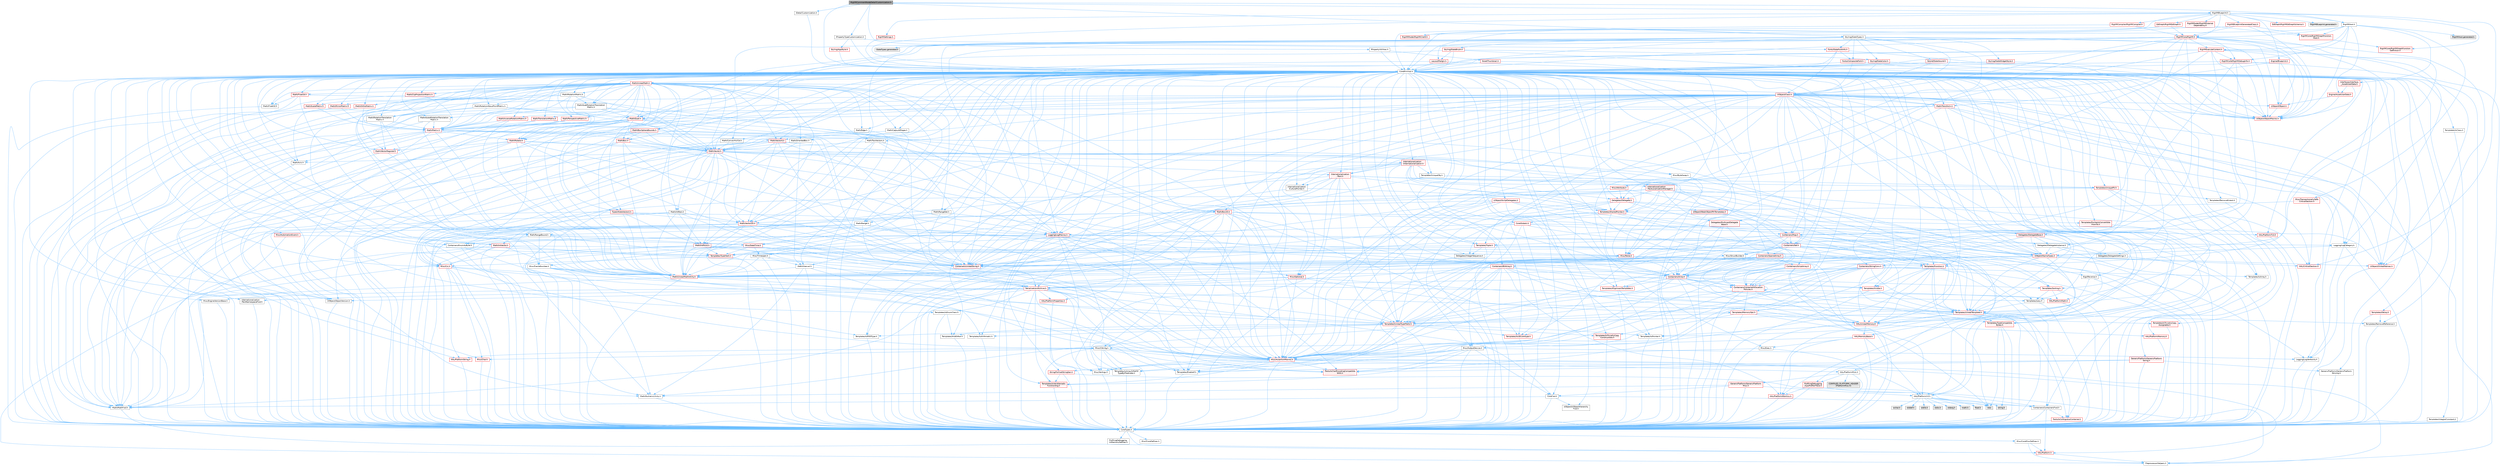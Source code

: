 digraph "RigVMCommentNodeDetailCustomization.h"
{
 // INTERACTIVE_SVG=YES
 // LATEX_PDF_SIZE
  bgcolor="transparent";
  edge [fontname=Helvetica,fontsize=10,labelfontname=Helvetica,labelfontsize=10];
  node [fontname=Helvetica,fontsize=10,shape=box,height=0.2,width=0.4];
  Node1 [id="Node000001",label="RigVMCommentNodeDetailCustomization.h",height=0.2,width=0.4,color="gray40", fillcolor="grey60", style="filled", fontcolor="black",tooltip=" "];
  Node1 -> Node2 [id="edge1_Node000001_Node000002",color="steelblue1",style="solid",tooltip=" "];
  Node2 [id="Node000002",label="CoreMinimal.h",height=0.2,width=0.4,color="grey40", fillcolor="white", style="filled",URL="$d7/d67/CoreMinimal_8h.html",tooltip=" "];
  Node2 -> Node3 [id="edge2_Node000002_Node000003",color="steelblue1",style="solid",tooltip=" "];
  Node3 [id="Node000003",label="CoreTypes.h",height=0.2,width=0.4,color="grey40", fillcolor="white", style="filled",URL="$dc/dec/CoreTypes_8h.html",tooltip=" "];
  Node3 -> Node4 [id="edge3_Node000003_Node000004",color="steelblue1",style="solid",tooltip=" "];
  Node4 [id="Node000004",label="HAL/Platform.h",height=0.2,width=0.4,color="red", fillcolor="#FFF0F0", style="filled",URL="$d9/dd0/Platform_8h.html",tooltip=" "];
  Node4 -> Node8 [id="edge4_Node000004_Node000008",color="steelblue1",style="solid",tooltip=" "];
  Node8 [id="Node000008",label="PreprocessorHelpers.h",height=0.2,width=0.4,color="grey40", fillcolor="white", style="filled",URL="$db/ddb/PreprocessorHelpers_8h.html",tooltip=" "];
  Node3 -> Node14 [id="edge5_Node000003_Node000014",color="steelblue1",style="solid",tooltip=" "];
  Node14 [id="Node000014",label="ProfilingDebugging\l/UMemoryDefines.h",height=0.2,width=0.4,color="grey40", fillcolor="white", style="filled",URL="$d2/da2/UMemoryDefines_8h.html",tooltip=" "];
  Node3 -> Node15 [id="edge6_Node000003_Node000015",color="steelblue1",style="solid",tooltip=" "];
  Node15 [id="Node000015",label="Misc/CoreMiscDefines.h",height=0.2,width=0.4,color="grey40", fillcolor="white", style="filled",URL="$da/d38/CoreMiscDefines_8h.html",tooltip=" "];
  Node15 -> Node4 [id="edge7_Node000015_Node000004",color="steelblue1",style="solid",tooltip=" "];
  Node15 -> Node8 [id="edge8_Node000015_Node000008",color="steelblue1",style="solid",tooltip=" "];
  Node3 -> Node16 [id="edge9_Node000003_Node000016",color="steelblue1",style="solid",tooltip=" "];
  Node16 [id="Node000016",label="Misc/CoreDefines.h",height=0.2,width=0.4,color="grey40", fillcolor="white", style="filled",URL="$d3/dd2/CoreDefines_8h.html",tooltip=" "];
  Node2 -> Node17 [id="edge10_Node000002_Node000017",color="steelblue1",style="solid",tooltip=" "];
  Node17 [id="Node000017",label="CoreFwd.h",height=0.2,width=0.4,color="grey40", fillcolor="white", style="filled",URL="$d1/d1e/CoreFwd_8h.html",tooltip=" "];
  Node17 -> Node3 [id="edge11_Node000017_Node000003",color="steelblue1",style="solid",tooltip=" "];
  Node17 -> Node18 [id="edge12_Node000017_Node000018",color="steelblue1",style="solid",tooltip=" "];
  Node18 [id="Node000018",label="Containers/ContainersFwd.h",height=0.2,width=0.4,color="grey40", fillcolor="white", style="filled",URL="$d4/d0a/ContainersFwd_8h.html",tooltip=" "];
  Node18 -> Node4 [id="edge13_Node000018_Node000004",color="steelblue1",style="solid",tooltip=" "];
  Node18 -> Node3 [id="edge14_Node000018_Node000003",color="steelblue1",style="solid",tooltip=" "];
  Node18 -> Node19 [id="edge15_Node000018_Node000019",color="steelblue1",style="solid",tooltip=" "];
  Node19 [id="Node000019",label="Traits/IsContiguousContainer.h",height=0.2,width=0.4,color="red", fillcolor="#FFF0F0", style="filled",URL="$d5/d3c/IsContiguousContainer_8h.html",tooltip=" "];
  Node19 -> Node3 [id="edge16_Node000019_Node000003",color="steelblue1",style="solid",tooltip=" "];
  Node17 -> Node22 [id="edge17_Node000017_Node000022",color="steelblue1",style="solid",tooltip=" "];
  Node22 [id="Node000022",label="Math/MathFwd.h",height=0.2,width=0.4,color="grey40", fillcolor="white", style="filled",URL="$d2/d10/MathFwd_8h.html",tooltip=" "];
  Node22 -> Node4 [id="edge18_Node000022_Node000004",color="steelblue1",style="solid",tooltip=" "];
  Node17 -> Node23 [id="edge19_Node000017_Node000023",color="steelblue1",style="solid",tooltip=" "];
  Node23 [id="Node000023",label="UObject/UObjectHierarchy\lFwd.h",height=0.2,width=0.4,color="grey40", fillcolor="white", style="filled",URL="$d3/d13/UObjectHierarchyFwd_8h.html",tooltip=" "];
  Node2 -> Node23 [id="edge20_Node000002_Node000023",color="steelblue1",style="solid",tooltip=" "];
  Node2 -> Node18 [id="edge21_Node000002_Node000018",color="steelblue1",style="solid",tooltip=" "];
  Node2 -> Node24 [id="edge22_Node000002_Node000024",color="steelblue1",style="solid",tooltip=" "];
  Node24 [id="Node000024",label="Misc/VarArgs.h",height=0.2,width=0.4,color="grey40", fillcolor="white", style="filled",URL="$d5/d6f/VarArgs_8h.html",tooltip=" "];
  Node24 -> Node3 [id="edge23_Node000024_Node000003",color="steelblue1",style="solid",tooltip=" "];
  Node2 -> Node25 [id="edge24_Node000002_Node000025",color="steelblue1",style="solid",tooltip=" "];
  Node25 [id="Node000025",label="Logging/LogVerbosity.h",height=0.2,width=0.4,color="grey40", fillcolor="white", style="filled",URL="$d2/d8f/LogVerbosity_8h.html",tooltip=" "];
  Node25 -> Node3 [id="edge25_Node000025_Node000003",color="steelblue1",style="solid",tooltip=" "];
  Node2 -> Node26 [id="edge26_Node000002_Node000026",color="steelblue1",style="solid",tooltip=" "];
  Node26 [id="Node000026",label="Misc/OutputDevice.h",height=0.2,width=0.4,color="grey40", fillcolor="white", style="filled",URL="$d7/d32/OutputDevice_8h.html",tooltip=" "];
  Node26 -> Node17 [id="edge27_Node000026_Node000017",color="steelblue1",style="solid",tooltip=" "];
  Node26 -> Node3 [id="edge28_Node000026_Node000003",color="steelblue1",style="solid",tooltip=" "];
  Node26 -> Node25 [id="edge29_Node000026_Node000025",color="steelblue1",style="solid",tooltip=" "];
  Node26 -> Node24 [id="edge30_Node000026_Node000024",color="steelblue1",style="solid",tooltip=" "];
  Node26 -> Node27 [id="edge31_Node000026_Node000027",color="steelblue1",style="solid",tooltip=" "];
  Node27 [id="Node000027",label="Templates/IsArrayOrRefOf\lTypeByPredicate.h",height=0.2,width=0.4,color="grey40", fillcolor="white", style="filled",URL="$d6/da1/IsArrayOrRefOfTypeByPredicate_8h.html",tooltip=" "];
  Node27 -> Node3 [id="edge32_Node000027_Node000003",color="steelblue1",style="solid",tooltip=" "];
  Node26 -> Node28 [id="edge33_Node000026_Node000028",color="steelblue1",style="solid",tooltip=" "];
  Node28 [id="Node000028",label="Templates/IsValidVariadic\lFunctionArg.h",height=0.2,width=0.4,color="red", fillcolor="#FFF0F0", style="filled",URL="$d0/dc8/IsValidVariadicFunctionArg_8h.html",tooltip=" "];
  Node28 -> Node3 [id="edge34_Node000028_Node000003",color="steelblue1",style="solid",tooltip=" "];
  Node26 -> Node30 [id="edge35_Node000026_Node000030",color="steelblue1",style="solid",tooltip=" "];
  Node30 [id="Node000030",label="Traits/IsCharEncodingCompatible\lWith.h",height=0.2,width=0.4,color="red", fillcolor="#FFF0F0", style="filled",URL="$df/dd1/IsCharEncodingCompatibleWith_8h.html",tooltip=" "];
  Node2 -> Node32 [id="edge36_Node000002_Node000032",color="steelblue1",style="solid",tooltip=" "];
  Node32 [id="Node000032",label="HAL/PlatformCrt.h",height=0.2,width=0.4,color="grey40", fillcolor="white", style="filled",URL="$d8/d75/PlatformCrt_8h.html",tooltip=" "];
  Node32 -> Node33 [id="edge37_Node000032_Node000033",color="steelblue1",style="solid",tooltip=" "];
  Node33 [id="Node000033",label="new",height=0.2,width=0.4,color="grey60", fillcolor="#E0E0E0", style="filled",tooltip=" "];
  Node32 -> Node34 [id="edge38_Node000032_Node000034",color="steelblue1",style="solid",tooltip=" "];
  Node34 [id="Node000034",label="wchar.h",height=0.2,width=0.4,color="grey60", fillcolor="#E0E0E0", style="filled",tooltip=" "];
  Node32 -> Node35 [id="edge39_Node000032_Node000035",color="steelblue1",style="solid",tooltip=" "];
  Node35 [id="Node000035",label="stddef.h",height=0.2,width=0.4,color="grey60", fillcolor="#E0E0E0", style="filled",tooltip=" "];
  Node32 -> Node36 [id="edge40_Node000032_Node000036",color="steelblue1",style="solid",tooltip=" "];
  Node36 [id="Node000036",label="stdlib.h",height=0.2,width=0.4,color="grey60", fillcolor="#E0E0E0", style="filled",tooltip=" "];
  Node32 -> Node37 [id="edge41_Node000032_Node000037",color="steelblue1",style="solid",tooltip=" "];
  Node37 [id="Node000037",label="stdio.h",height=0.2,width=0.4,color="grey60", fillcolor="#E0E0E0", style="filled",tooltip=" "];
  Node32 -> Node38 [id="edge42_Node000032_Node000038",color="steelblue1",style="solid",tooltip=" "];
  Node38 [id="Node000038",label="stdarg.h",height=0.2,width=0.4,color="grey60", fillcolor="#E0E0E0", style="filled",tooltip=" "];
  Node32 -> Node39 [id="edge43_Node000032_Node000039",color="steelblue1",style="solid",tooltip=" "];
  Node39 [id="Node000039",label="math.h",height=0.2,width=0.4,color="grey60", fillcolor="#E0E0E0", style="filled",tooltip=" "];
  Node32 -> Node40 [id="edge44_Node000032_Node000040",color="steelblue1",style="solid",tooltip=" "];
  Node40 [id="Node000040",label="float.h",height=0.2,width=0.4,color="grey60", fillcolor="#E0E0E0", style="filled",tooltip=" "];
  Node32 -> Node41 [id="edge45_Node000032_Node000041",color="steelblue1",style="solid",tooltip=" "];
  Node41 [id="Node000041",label="string.h",height=0.2,width=0.4,color="grey60", fillcolor="#E0E0E0", style="filled",tooltip=" "];
  Node2 -> Node42 [id="edge46_Node000002_Node000042",color="steelblue1",style="solid",tooltip=" "];
  Node42 [id="Node000042",label="HAL/PlatformMisc.h",height=0.2,width=0.4,color="grey40", fillcolor="white", style="filled",URL="$d0/df5/PlatformMisc_8h.html",tooltip=" "];
  Node42 -> Node3 [id="edge47_Node000042_Node000003",color="steelblue1",style="solid",tooltip=" "];
  Node42 -> Node43 [id="edge48_Node000042_Node000043",color="steelblue1",style="solid",tooltip=" "];
  Node43 [id="Node000043",label="GenericPlatform/GenericPlatform\lMisc.h",height=0.2,width=0.4,color="red", fillcolor="#FFF0F0", style="filled",URL="$db/d9a/GenericPlatformMisc_8h.html",tooltip=" "];
  Node43 -> Node17 [id="edge49_Node000043_Node000017",color="steelblue1",style="solid",tooltip=" "];
  Node43 -> Node3 [id="edge50_Node000043_Node000003",color="steelblue1",style="solid",tooltip=" "];
  Node43 -> Node32 [id="edge51_Node000043_Node000032",color="steelblue1",style="solid",tooltip=" "];
  Node43 -> Node47 [id="edge52_Node000043_Node000047",color="steelblue1",style="solid",tooltip=" "];
  Node47 [id="Node000047",label="Math/NumericLimits.h",height=0.2,width=0.4,color="grey40", fillcolor="white", style="filled",URL="$df/d1b/NumericLimits_8h.html",tooltip=" "];
  Node47 -> Node3 [id="edge53_Node000047_Node000003",color="steelblue1",style="solid",tooltip=" "];
  Node42 -> Node52 [id="edge54_Node000042_Node000052",color="steelblue1",style="solid",tooltip=" "];
  Node52 [id="Node000052",label="COMPILED_PLATFORM_HEADER\l(PlatformMisc.h)",height=0.2,width=0.4,color="grey60", fillcolor="#E0E0E0", style="filled",tooltip=" "];
  Node42 -> Node53 [id="edge55_Node000042_Node000053",color="steelblue1",style="solid",tooltip=" "];
  Node53 [id="Node000053",label="ProfilingDebugging\l/CpuProfilerTrace.h",height=0.2,width=0.4,color="red", fillcolor="#FFF0F0", style="filled",URL="$da/dcb/CpuProfilerTrace_8h.html",tooltip=" "];
  Node53 -> Node3 [id="edge56_Node000053_Node000003",color="steelblue1",style="solid",tooltip=" "];
  Node53 -> Node18 [id="edge57_Node000053_Node000018",color="steelblue1",style="solid",tooltip=" "];
  Node53 -> Node54 [id="edge58_Node000053_Node000054",color="steelblue1",style="solid",tooltip=" "];
  Node54 [id="Node000054",label="HAL/PlatformAtomics.h",height=0.2,width=0.4,color="red", fillcolor="#FFF0F0", style="filled",URL="$d3/d36/PlatformAtomics_8h.html",tooltip=" "];
  Node54 -> Node3 [id="edge59_Node000054_Node000003",color="steelblue1",style="solid",tooltip=" "];
  Node53 -> Node8 [id="edge60_Node000053_Node000008",color="steelblue1",style="solid",tooltip=" "];
  Node2 -> Node61 [id="edge61_Node000002_Node000061",color="steelblue1",style="solid",tooltip=" "];
  Node61 [id="Node000061",label="Misc/AssertionMacros.h",height=0.2,width=0.4,color="red", fillcolor="#FFF0F0", style="filled",URL="$d0/dfa/AssertionMacros_8h.html",tooltip=" "];
  Node61 -> Node3 [id="edge62_Node000061_Node000003",color="steelblue1",style="solid",tooltip=" "];
  Node61 -> Node4 [id="edge63_Node000061_Node000004",color="steelblue1",style="solid",tooltip=" "];
  Node61 -> Node42 [id="edge64_Node000061_Node000042",color="steelblue1",style="solid",tooltip=" "];
  Node61 -> Node8 [id="edge65_Node000061_Node000008",color="steelblue1",style="solid",tooltip=" "];
  Node61 -> Node62 [id="edge66_Node000061_Node000062",color="steelblue1",style="solid",tooltip=" "];
  Node62 [id="Node000062",label="Templates/EnableIf.h",height=0.2,width=0.4,color="grey40", fillcolor="white", style="filled",URL="$d7/d60/EnableIf_8h.html",tooltip=" "];
  Node62 -> Node3 [id="edge67_Node000062_Node000003",color="steelblue1",style="solid",tooltip=" "];
  Node61 -> Node27 [id="edge68_Node000061_Node000027",color="steelblue1",style="solid",tooltip=" "];
  Node61 -> Node28 [id="edge69_Node000061_Node000028",color="steelblue1",style="solid",tooltip=" "];
  Node61 -> Node30 [id="edge70_Node000061_Node000030",color="steelblue1",style="solid",tooltip=" "];
  Node61 -> Node24 [id="edge71_Node000061_Node000024",color="steelblue1",style="solid",tooltip=" "];
  Node61 -> Node63 [id="edge72_Node000061_Node000063",color="steelblue1",style="solid",tooltip=" "];
  Node63 [id="Node000063",label="String/FormatStringSan.h",height=0.2,width=0.4,color="red", fillcolor="#FFF0F0", style="filled",URL="$d3/d8b/FormatStringSan_8h.html",tooltip=" "];
  Node63 -> Node3 [id="edge73_Node000063_Node000003",color="steelblue1",style="solid",tooltip=" "];
  Node63 -> Node28 [id="edge74_Node000063_Node000028",color="steelblue1",style="solid",tooltip=" "];
  Node63 -> Node18 [id="edge75_Node000063_Node000018",color="steelblue1",style="solid",tooltip=" "];
  Node2 -> Node70 [id="edge76_Node000002_Node000070",color="steelblue1",style="solid",tooltip=" "];
  Node70 [id="Node000070",label="Templates/IsPointer.h",height=0.2,width=0.4,color="grey40", fillcolor="white", style="filled",URL="$d7/d05/IsPointer_8h.html",tooltip=" "];
  Node70 -> Node3 [id="edge77_Node000070_Node000003",color="steelblue1",style="solid",tooltip=" "];
  Node2 -> Node71 [id="edge78_Node000002_Node000071",color="steelblue1",style="solid",tooltip=" "];
  Node71 [id="Node000071",label="HAL/PlatformMemory.h",height=0.2,width=0.4,color="red", fillcolor="#FFF0F0", style="filled",URL="$de/d68/PlatformMemory_8h.html",tooltip=" "];
  Node71 -> Node3 [id="edge79_Node000071_Node000003",color="steelblue1",style="solid",tooltip=" "];
  Node2 -> Node54 [id="edge80_Node000002_Node000054",color="steelblue1",style="solid",tooltip=" "];
  Node2 -> Node76 [id="edge81_Node000002_Node000076",color="steelblue1",style="solid",tooltip=" "];
  Node76 [id="Node000076",label="Misc/Exec.h",height=0.2,width=0.4,color="grey40", fillcolor="white", style="filled",URL="$de/ddb/Exec_8h.html",tooltip=" "];
  Node76 -> Node3 [id="edge82_Node000076_Node000003",color="steelblue1",style="solid",tooltip=" "];
  Node76 -> Node61 [id="edge83_Node000076_Node000061",color="steelblue1",style="solid",tooltip=" "];
  Node2 -> Node77 [id="edge84_Node000002_Node000077",color="steelblue1",style="solid",tooltip=" "];
  Node77 [id="Node000077",label="HAL/MemoryBase.h",height=0.2,width=0.4,color="red", fillcolor="#FFF0F0", style="filled",URL="$d6/d9f/MemoryBase_8h.html",tooltip=" "];
  Node77 -> Node3 [id="edge85_Node000077_Node000003",color="steelblue1",style="solid",tooltip=" "];
  Node77 -> Node54 [id="edge86_Node000077_Node000054",color="steelblue1",style="solid",tooltip=" "];
  Node77 -> Node32 [id="edge87_Node000077_Node000032",color="steelblue1",style="solid",tooltip=" "];
  Node77 -> Node76 [id="edge88_Node000077_Node000076",color="steelblue1",style="solid",tooltip=" "];
  Node77 -> Node26 [id="edge89_Node000077_Node000026",color="steelblue1",style="solid",tooltip=" "];
  Node2 -> Node87 [id="edge90_Node000002_Node000087",color="steelblue1",style="solid",tooltip=" "];
  Node87 [id="Node000087",label="HAL/UnrealMemory.h",height=0.2,width=0.4,color="red", fillcolor="#FFF0F0", style="filled",URL="$d9/d96/UnrealMemory_8h.html",tooltip=" "];
  Node87 -> Node3 [id="edge91_Node000087_Node000003",color="steelblue1",style="solid",tooltip=" "];
  Node87 -> Node77 [id="edge92_Node000087_Node000077",color="steelblue1",style="solid",tooltip=" "];
  Node87 -> Node71 [id="edge93_Node000087_Node000071",color="steelblue1",style="solid",tooltip=" "];
  Node87 -> Node70 [id="edge94_Node000087_Node000070",color="steelblue1",style="solid",tooltip=" "];
  Node2 -> Node89 [id="edge95_Node000002_Node000089",color="steelblue1",style="solid",tooltip=" "];
  Node89 [id="Node000089",label="Templates/IsArithmetic.h",height=0.2,width=0.4,color="grey40", fillcolor="white", style="filled",URL="$d2/d5d/IsArithmetic_8h.html",tooltip=" "];
  Node89 -> Node3 [id="edge96_Node000089_Node000003",color="steelblue1",style="solid",tooltip=" "];
  Node2 -> Node83 [id="edge97_Node000002_Node000083",color="steelblue1",style="solid",tooltip=" "];
  Node83 [id="Node000083",label="Templates/AndOrNot.h",height=0.2,width=0.4,color="grey40", fillcolor="white", style="filled",URL="$db/d0a/AndOrNot_8h.html",tooltip=" "];
  Node83 -> Node3 [id="edge98_Node000083_Node000003",color="steelblue1",style="solid",tooltip=" "];
  Node2 -> Node90 [id="edge99_Node000002_Node000090",color="steelblue1",style="solid",tooltip=" "];
  Node90 [id="Node000090",label="Templates/IsPODType.h",height=0.2,width=0.4,color="grey40", fillcolor="white", style="filled",URL="$d7/db1/IsPODType_8h.html",tooltip=" "];
  Node90 -> Node3 [id="edge100_Node000090_Node000003",color="steelblue1",style="solid",tooltip=" "];
  Node2 -> Node91 [id="edge101_Node000002_Node000091",color="steelblue1",style="solid",tooltip=" "];
  Node91 [id="Node000091",label="Templates/IsUECoreType.h",height=0.2,width=0.4,color="red", fillcolor="#FFF0F0", style="filled",URL="$d1/db8/IsUECoreType_8h.html",tooltip=" "];
  Node91 -> Node3 [id="edge102_Node000091_Node000003",color="steelblue1",style="solid",tooltip=" "];
  Node2 -> Node84 [id="edge103_Node000002_Node000084",color="steelblue1",style="solid",tooltip=" "];
  Node84 [id="Node000084",label="Templates/IsTriviallyCopy\lConstructible.h",height=0.2,width=0.4,color="red", fillcolor="#FFF0F0", style="filled",URL="$d3/d78/IsTriviallyCopyConstructible_8h.html",tooltip=" "];
  Node84 -> Node3 [id="edge104_Node000084_Node000003",color="steelblue1",style="solid",tooltip=" "];
  Node2 -> Node92 [id="edge105_Node000002_Node000092",color="steelblue1",style="solid",tooltip=" "];
  Node92 [id="Node000092",label="Templates/UnrealTypeTraits.h",height=0.2,width=0.4,color="red", fillcolor="#FFF0F0", style="filled",URL="$d2/d2d/UnrealTypeTraits_8h.html",tooltip=" "];
  Node92 -> Node3 [id="edge106_Node000092_Node000003",color="steelblue1",style="solid",tooltip=" "];
  Node92 -> Node70 [id="edge107_Node000092_Node000070",color="steelblue1",style="solid",tooltip=" "];
  Node92 -> Node61 [id="edge108_Node000092_Node000061",color="steelblue1",style="solid",tooltip=" "];
  Node92 -> Node83 [id="edge109_Node000092_Node000083",color="steelblue1",style="solid",tooltip=" "];
  Node92 -> Node62 [id="edge110_Node000092_Node000062",color="steelblue1",style="solid",tooltip=" "];
  Node92 -> Node89 [id="edge111_Node000092_Node000089",color="steelblue1",style="solid",tooltip=" "];
  Node92 -> Node90 [id="edge112_Node000092_Node000090",color="steelblue1",style="solid",tooltip=" "];
  Node92 -> Node91 [id="edge113_Node000092_Node000091",color="steelblue1",style="solid",tooltip=" "];
  Node92 -> Node84 [id="edge114_Node000092_Node000084",color="steelblue1",style="solid",tooltip=" "];
  Node2 -> Node62 [id="edge115_Node000002_Node000062",color="steelblue1",style="solid",tooltip=" "];
  Node2 -> Node94 [id="edge116_Node000002_Node000094",color="steelblue1",style="solid",tooltip=" "];
  Node94 [id="Node000094",label="Templates/RemoveReference.h",height=0.2,width=0.4,color="grey40", fillcolor="white", style="filled",URL="$da/dbe/RemoveReference_8h.html",tooltip=" "];
  Node94 -> Node3 [id="edge117_Node000094_Node000003",color="steelblue1",style="solid",tooltip=" "];
  Node2 -> Node95 [id="edge118_Node000002_Node000095",color="steelblue1",style="solid",tooltip=" "];
  Node95 [id="Node000095",label="Templates/IntegralConstant.h",height=0.2,width=0.4,color="grey40", fillcolor="white", style="filled",URL="$db/d1b/IntegralConstant_8h.html",tooltip=" "];
  Node95 -> Node3 [id="edge119_Node000095_Node000003",color="steelblue1",style="solid",tooltip=" "];
  Node2 -> Node96 [id="edge120_Node000002_Node000096",color="steelblue1",style="solid",tooltip=" "];
  Node96 [id="Node000096",label="Templates/IsClass.h",height=0.2,width=0.4,color="grey40", fillcolor="white", style="filled",URL="$db/dcb/IsClass_8h.html",tooltip=" "];
  Node96 -> Node3 [id="edge121_Node000096_Node000003",color="steelblue1",style="solid",tooltip=" "];
  Node2 -> Node97 [id="edge122_Node000002_Node000097",color="steelblue1",style="solid",tooltip=" "];
  Node97 [id="Node000097",label="Templates/TypeCompatible\lBytes.h",height=0.2,width=0.4,color="red", fillcolor="#FFF0F0", style="filled",URL="$df/d0a/TypeCompatibleBytes_8h.html",tooltip=" "];
  Node97 -> Node3 [id="edge123_Node000097_Node000003",color="steelblue1",style="solid",tooltip=" "];
  Node97 -> Node41 [id="edge124_Node000097_Node000041",color="steelblue1",style="solid",tooltip=" "];
  Node97 -> Node33 [id="edge125_Node000097_Node000033",color="steelblue1",style="solid",tooltip=" "];
  Node2 -> Node19 [id="edge126_Node000002_Node000019",color="steelblue1",style="solid",tooltip=" "];
  Node2 -> Node98 [id="edge127_Node000002_Node000098",color="steelblue1",style="solid",tooltip=" "];
  Node98 [id="Node000098",label="Templates/UnrealTemplate.h",height=0.2,width=0.4,color="red", fillcolor="#FFF0F0", style="filled",URL="$d4/d24/UnrealTemplate_8h.html",tooltip=" "];
  Node98 -> Node3 [id="edge128_Node000098_Node000003",color="steelblue1",style="solid",tooltip=" "];
  Node98 -> Node70 [id="edge129_Node000098_Node000070",color="steelblue1",style="solid",tooltip=" "];
  Node98 -> Node87 [id="edge130_Node000098_Node000087",color="steelblue1",style="solid",tooltip=" "];
  Node98 -> Node92 [id="edge131_Node000098_Node000092",color="steelblue1",style="solid",tooltip=" "];
  Node98 -> Node94 [id="edge132_Node000098_Node000094",color="steelblue1",style="solid",tooltip=" "];
  Node98 -> Node97 [id="edge133_Node000098_Node000097",color="steelblue1",style="solid",tooltip=" "];
  Node98 -> Node19 [id="edge134_Node000098_Node000019",color="steelblue1",style="solid",tooltip=" "];
  Node2 -> Node47 [id="edge135_Node000002_Node000047",color="steelblue1",style="solid",tooltip=" "];
  Node2 -> Node102 [id="edge136_Node000002_Node000102",color="steelblue1",style="solid",tooltip=" "];
  Node102 [id="Node000102",label="HAL/PlatformMath.h",height=0.2,width=0.4,color="red", fillcolor="#FFF0F0", style="filled",URL="$dc/d53/PlatformMath_8h.html",tooltip=" "];
  Node102 -> Node3 [id="edge137_Node000102_Node000003",color="steelblue1",style="solid",tooltip=" "];
  Node2 -> Node85 [id="edge138_Node000002_Node000085",color="steelblue1",style="solid",tooltip=" "];
  Node85 [id="Node000085",label="Templates/IsTriviallyCopy\lAssignable.h",height=0.2,width=0.4,color="red", fillcolor="#FFF0F0", style="filled",URL="$d2/df2/IsTriviallyCopyAssignable_8h.html",tooltip=" "];
  Node85 -> Node3 [id="edge139_Node000085_Node000003",color="steelblue1",style="solid",tooltip=" "];
  Node2 -> Node110 [id="edge140_Node000002_Node000110",color="steelblue1",style="solid",tooltip=" "];
  Node110 [id="Node000110",label="Templates/MemoryOps.h",height=0.2,width=0.4,color="red", fillcolor="#FFF0F0", style="filled",URL="$db/dea/MemoryOps_8h.html",tooltip=" "];
  Node110 -> Node3 [id="edge141_Node000110_Node000003",color="steelblue1",style="solid",tooltip=" "];
  Node110 -> Node87 [id="edge142_Node000110_Node000087",color="steelblue1",style="solid",tooltip=" "];
  Node110 -> Node85 [id="edge143_Node000110_Node000085",color="steelblue1",style="solid",tooltip=" "];
  Node110 -> Node84 [id="edge144_Node000110_Node000084",color="steelblue1",style="solid",tooltip=" "];
  Node110 -> Node92 [id="edge145_Node000110_Node000092",color="steelblue1",style="solid",tooltip=" "];
  Node110 -> Node33 [id="edge146_Node000110_Node000033",color="steelblue1",style="solid",tooltip=" "];
  Node2 -> Node111 [id="edge147_Node000002_Node000111",color="steelblue1",style="solid",tooltip=" "];
  Node111 [id="Node000111",label="Containers/ContainerAllocation\lPolicies.h",height=0.2,width=0.4,color="red", fillcolor="#FFF0F0", style="filled",URL="$d7/dff/ContainerAllocationPolicies_8h.html",tooltip=" "];
  Node111 -> Node3 [id="edge148_Node000111_Node000003",color="steelblue1",style="solid",tooltip=" "];
  Node111 -> Node111 [id="edge149_Node000111_Node000111",color="steelblue1",style="solid",tooltip=" "];
  Node111 -> Node102 [id="edge150_Node000111_Node000102",color="steelblue1",style="solid",tooltip=" "];
  Node111 -> Node87 [id="edge151_Node000111_Node000087",color="steelblue1",style="solid",tooltip=" "];
  Node111 -> Node47 [id="edge152_Node000111_Node000047",color="steelblue1",style="solid",tooltip=" "];
  Node111 -> Node61 [id="edge153_Node000111_Node000061",color="steelblue1",style="solid",tooltip=" "];
  Node111 -> Node110 [id="edge154_Node000111_Node000110",color="steelblue1",style="solid",tooltip=" "];
  Node111 -> Node97 [id="edge155_Node000111_Node000097",color="steelblue1",style="solid",tooltip=" "];
  Node2 -> Node114 [id="edge156_Node000002_Node000114",color="steelblue1",style="solid",tooltip=" "];
  Node114 [id="Node000114",label="Templates/IsEnumClass.h",height=0.2,width=0.4,color="grey40", fillcolor="white", style="filled",URL="$d7/d15/IsEnumClass_8h.html",tooltip=" "];
  Node114 -> Node3 [id="edge157_Node000114_Node000003",color="steelblue1",style="solid",tooltip=" "];
  Node114 -> Node83 [id="edge158_Node000114_Node000083",color="steelblue1",style="solid",tooltip=" "];
  Node2 -> Node115 [id="edge159_Node000002_Node000115",color="steelblue1",style="solid",tooltip=" "];
  Node115 [id="Node000115",label="HAL/PlatformProperties.h",height=0.2,width=0.4,color="red", fillcolor="#FFF0F0", style="filled",URL="$d9/db0/PlatformProperties_8h.html",tooltip=" "];
  Node115 -> Node3 [id="edge160_Node000115_Node000003",color="steelblue1",style="solid",tooltip=" "];
  Node2 -> Node118 [id="edge161_Node000002_Node000118",color="steelblue1",style="solid",tooltip=" "];
  Node118 [id="Node000118",label="Misc/EngineVersionBase.h",height=0.2,width=0.4,color="grey40", fillcolor="white", style="filled",URL="$d5/d2b/EngineVersionBase_8h.html",tooltip=" "];
  Node118 -> Node3 [id="edge162_Node000118_Node000003",color="steelblue1",style="solid",tooltip=" "];
  Node2 -> Node119 [id="edge163_Node000002_Node000119",color="steelblue1",style="solid",tooltip=" "];
  Node119 [id="Node000119",label="Internationalization\l/TextNamespaceFwd.h",height=0.2,width=0.4,color="grey40", fillcolor="white", style="filled",URL="$d8/d97/TextNamespaceFwd_8h.html",tooltip=" "];
  Node119 -> Node3 [id="edge164_Node000119_Node000003",color="steelblue1",style="solid",tooltip=" "];
  Node2 -> Node120 [id="edge165_Node000002_Node000120",color="steelblue1",style="solid",tooltip=" "];
  Node120 [id="Node000120",label="Serialization/Archive.h",height=0.2,width=0.4,color="red", fillcolor="#FFF0F0", style="filled",URL="$d7/d3b/Archive_8h.html",tooltip=" "];
  Node120 -> Node17 [id="edge166_Node000120_Node000017",color="steelblue1",style="solid",tooltip=" "];
  Node120 -> Node3 [id="edge167_Node000120_Node000003",color="steelblue1",style="solid",tooltip=" "];
  Node120 -> Node115 [id="edge168_Node000120_Node000115",color="steelblue1",style="solid",tooltip=" "];
  Node120 -> Node119 [id="edge169_Node000120_Node000119",color="steelblue1",style="solid",tooltip=" "];
  Node120 -> Node22 [id="edge170_Node000120_Node000022",color="steelblue1",style="solid",tooltip=" "];
  Node120 -> Node61 [id="edge171_Node000120_Node000061",color="steelblue1",style="solid",tooltip=" "];
  Node120 -> Node118 [id="edge172_Node000120_Node000118",color="steelblue1",style="solid",tooltip=" "];
  Node120 -> Node24 [id="edge173_Node000120_Node000024",color="steelblue1",style="solid",tooltip=" "];
  Node120 -> Node62 [id="edge174_Node000120_Node000062",color="steelblue1",style="solid",tooltip=" "];
  Node120 -> Node27 [id="edge175_Node000120_Node000027",color="steelblue1",style="solid",tooltip=" "];
  Node120 -> Node114 [id="edge176_Node000120_Node000114",color="steelblue1",style="solid",tooltip=" "];
  Node120 -> Node28 [id="edge177_Node000120_Node000028",color="steelblue1",style="solid",tooltip=" "];
  Node120 -> Node98 [id="edge178_Node000120_Node000098",color="steelblue1",style="solid",tooltip=" "];
  Node120 -> Node30 [id="edge179_Node000120_Node000030",color="steelblue1",style="solid",tooltip=" "];
  Node120 -> Node123 [id="edge180_Node000120_Node000123",color="steelblue1",style="solid",tooltip=" "];
  Node123 [id="Node000123",label="UObject/ObjectVersion.h",height=0.2,width=0.4,color="grey40", fillcolor="white", style="filled",URL="$da/d63/ObjectVersion_8h.html",tooltip=" "];
  Node123 -> Node3 [id="edge181_Node000123_Node000003",color="steelblue1",style="solid",tooltip=" "];
  Node2 -> Node124 [id="edge182_Node000002_Node000124",color="steelblue1",style="solid",tooltip=" "];
  Node124 [id="Node000124",label="Templates/Less.h",height=0.2,width=0.4,color="grey40", fillcolor="white", style="filled",URL="$de/dc8/Less_8h.html",tooltip=" "];
  Node124 -> Node3 [id="edge183_Node000124_Node000003",color="steelblue1",style="solid",tooltip=" "];
  Node124 -> Node98 [id="edge184_Node000124_Node000098",color="steelblue1",style="solid",tooltip=" "];
  Node2 -> Node125 [id="edge185_Node000002_Node000125",color="steelblue1",style="solid",tooltip=" "];
  Node125 [id="Node000125",label="Templates/Sorting.h",height=0.2,width=0.4,color="red", fillcolor="#FFF0F0", style="filled",URL="$d3/d9e/Sorting_8h.html",tooltip=" "];
  Node125 -> Node3 [id="edge186_Node000125_Node000003",color="steelblue1",style="solid",tooltip=" "];
  Node125 -> Node102 [id="edge187_Node000125_Node000102",color="steelblue1",style="solid",tooltip=" "];
  Node125 -> Node124 [id="edge188_Node000125_Node000124",color="steelblue1",style="solid",tooltip=" "];
  Node2 -> Node136 [id="edge189_Node000002_Node000136",color="steelblue1",style="solid",tooltip=" "];
  Node136 [id="Node000136",label="Misc/Char.h",height=0.2,width=0.4,color="red", fillcolor="#FFF0F0", style="filled",URL="$d0/d58/Char_8h.html",tooltip=" "];
  Node136 -> Node3 [id="edge190_Node000136_Node000003",color="steelblue1",style="solid",tooltip=" "];
  Node2 -> Node139 [id="edge191_Node000002_Node000139",color="steelblue1",style="solid",tooltip=" "];
  Node139 [id="Node000139",label="GenericPlatform/GenericPlatform\lStricmp.h",height=0.2,width=0.4,color="grey40", fillcolor="white", style="filled",URL="$d2/d86/GenericPlatformStricmp_8h.html",tooltip=" "];
  Node139 -> Node3 [id="edge192_Node000139_Node000003",color="steelblue1",style="solid",tooltip=" "];
  Node2 -> Node140 [id="edge193_Node000002_Node000140",color="steelblue1",style="solid",tooltip=" "];
  Node140 [id="Node000140",label="GenericPlatform/GenericPlatform\lString.h",height=0.2,width=0.4,color="red", fillcolor="#FFF0F0", style="filled",URL="$dd/d20/GenericPlatformString_8h.html",tooltip=" "];
  Node140 -> Node3 [id="edge194_Node000140_Node000003",color="steelblue1",style="solid",tooltip=" "];
  Node140 -> Node139 [id="edge195_Node000140_Node000139",color="steelblue1",style="solid",tooltip=" "];
  Node140 -> Node62 [id="edge196_Node000140_Node000062",color="steelblue1",style="solid",tooltip=" "];
  Node140 -> Node30 [id="edge197_Node000140_Node000030",color="steelblue1",style="solid",tooltip=" "];
  Node2 -> Node73 [id="edge198_Node000002_Node000073",color="steelblue1",style="solid",tooltip=" "];
  Node73 [id="Node000073",label="HAL/PlatformString.h",height=0.2,width=0.4,color="red", fillcolor="#FFF0F0", style="filled",URL="$db/db5/PlatformString_8h.html",tooltip=" "];
  Node73 -> Node3 [id="edge199_Node000073_Node000003",color="steelblue1",style="solid",tooltip=" "];
  Node2 -> Node143 [id="edge200_Node000002_Node000143",color="steelblue1",style="solid",tooltip=" "];
  Node143 [id="Node000143",label="Misc/CString.h",height=0.2,width=0.4,color="grey40", fillcolor="white", style="filled",URL="$d2/d49/CString_8h.html",tooltip=" "];
  Node143 -> Node3 [id="edge201_Node000143_Node000003",color="steelblue1",style="solid",tooltip=" "];
  Node143 -> Node32 [id="edge202_Node000143_Node000032",color="steelblue1",style="solid",tooltip=" "];
  Node143 -> Node73 [id="edge203_Node000143_Node000073",color="steelblue1",style="solid",tooltip=" "];
  Node143 -> Node61 [id="edge204_Node000143_Node000061",color="steelblue1",style="solid",tooltip=" "];
  Node143 -> Node136 [id="edge205_Node000143_Node000136",color="steelblue1",style="solid",tooltip=" "];
  Node143 -> Node24 [id="edge206_Node000143_Node000024",color="steelblue1",style="solid",tooltip=" "];
  Node143 -> Node27 [id="edge207_Node000143_Node000027",color="steelblue1",style="solid",tooltip=" "];
  Node143 -> Node28 [id="edge208_Node000143_Node000028",color="steelblue1",style="solid",tooltip=" "];
  Node143 -> Node30 [id="edge209_Node000143_Node000030",color="steelblue1",style="solid",tooltip=" "];
  Node2 -> Node144 [id="edge210_Node000002_Node000144",color="steelblue1",style="solid",tooltip=" "];
  Node144 [id="Node000144",label="Misc/Crc.h",height=0.2,width=0.4,color="red", fillcolor="#FFF0F0", style="filled",URL="$d4/dd2/Crc_8h.html",tooltip=" "];
  Node144 -> Node3 [id="edge211_Node000144_Node000003",color="steelblue1",style="solid",tooltip=" "];
  Node144 -> Node73 [id="edge212_Node000144_Node000073",color="steelblue1",style="solid",tooltip=" "];
  Node144 -> Node61 [id="edge213_Node000144_Node000061",color="steelblue1",style="solid",tooltip=" "];
  Node144 -> Node143 [id="edge214_Node000144_Node000143",color="steelblue1",style="solid",tooltip=" "];
  Node144 -> Node136 [id="edge215_Node000144_Node000136",color="steelblue1",style="solid",tooltip=" "];
  Node144 -> Node92 [id="edge216_Node000144_Node000092",color="steelblue1",style="solid",tooltip=" "];
  Node2 -> Node135 [id="edge217_Node000002_Node000135",color="steelblue1",style="solid",tooltip=" "];
  Node135 [id="Node000135",label="Math/UnrealMathUtility.h",height=0.2,width=0.4,color="red", fillcolor="#FFF0F0", style="filled",URL="$db/db8/UnrealMathUtility_8h.html",tooltip=" "];
  Node135 -> Node3 [id="edge218_Node000135_Node000003",color="steelblue1",style="solid",tooltip=" "];
  Node135 -> Node61 [id="edge219_Node000135_Node000061",color="steelblue1",style="solid",tooltip=" "];
  Node135 -> Node102 [id="edge220_Node000135_Node000102",color="steelblue1",style="solid",tooltip=" "];
  Node135 -> Node22 [id="edge221_Node000135_Node000022",color="steelblue1",style="solid",tooltip=" "];
  Node2 -> Node145 [id="edge222_Node000002_Node000145",color="steelblue1",style="solid",tooltip=" "];
  Node145 [id="Node000145",label="Containers/UnrealString.h",height=0.2,width=0.4,color="red", fillcolor="#FFF0F0", style="filled",URL="$d5/dba/UnrealString_8h.html",tooltip=" "];
  Node2 -> Node149 [id="edge223_Node000002_Node000149",color="steelblue1",style="solid",tooltip=" "];
  Node149 [id="Node000149",label="Containers/Array.h",height=0.2,width=0.4,color="red", fillcolor="#FFF0F0", style="filled",URL="$df/dd0/Array_8h.html",tooltip=" "];
  Node149 -> Node3 [id="edge224_Node000149_Node000003",color="steelblue1",style="solid",tooltip=" "];
  Node149 -> Node61 [id="edge225_Node000149_Node000061",color="steelblue1",style="solid",tooltip=" "];
  Node149 -> Node87 [id="edge226_Node000149_Node000087",color="steelblue1",style="solid",tooltip=" "];
  Node149 -> Node92 [id="edge227_Node000149_Node000092",color="steelblue1",style="solid",tooltip=" "];
  Node149 -> Node98 [id="edge228_Node000149_Node000098",color="steelblue1",style="solid",tooltip=" "];
  Node149 -> Node111 [id="edge229_Node000149_Node000111",color="steelblue1",style="solid",tooltip=" "];
  Node149 -> Node120 [id="edge230_Node000149_Node000120",color="steelblue1",style="solid",tooltip=" "];
  Node149 -> Node128 [id="edge231_Node000149_Node000128",color="steelblue1",style="solid",tooltip=" "];
  Node128 [id="Node000128",label="Templates/Invoke.h",height=0.2,width=0.4,color="red", fillcolor="#FFF0F0", style="filled",URL="$d7/deb/Invoke_8h.html",tooltip=" "];
  Node128 -> Node3 [id="edge232_Node000128_Node000003",color="steelblue1",style="solid",tooltip=" "];
  Node128 -> Node98 [id="edge233_Node000128_Node000098",color="steelblue1",style="solid",tooltip=" "];
  Node149 -> Node124 [id="edge234_Node000149_Node000124",color="steelblue1",style="solid",tooltip=" "];
  Node149 -> Node125 [id="edge235_Node000149_Node000125",color="steelblue1",style="solid",tooltip=" "];
  Node149 -> Node172 [id="edge236_Node000149_Node000172",color="steelblue1",style="solid",tooltip=" "];
  Node172 [id="Node000172",label="Templates/AlignmentTemplates.h",height=0.2,width=0.4,color="red", fillcolor="#FFF0F0", style="filled",URL="$dd/d32/AlignmentTemplates_8h.html",tooltip=" "];
  Node172 -> Node3 [id="edge237_Node000172_Node000003",color="steelblue1",style="solid",tooltip=" "];
  Node172 -> Node70 [id="edge238_Node000172_Node000070",color="steelblue1",style="solid",tooltip=" "];
  Node2 -> Node173 [id="edge239_Node000002_Node000173",color="steelblue1",style="solid",tooltip=" "];
  Node173 [id="Node000173",label="Misc/FrameNumber.h",height=0.2,width=0.4,color="grey40", fillcolor="white", style="filled",URL="$dd/dbd/FrameNumber_8h.html",tooltip=" "];
  Node173 -> Node3 [id="edge240_Node000173_Node000003",color="steelblue1",style="solid",tooltip=" "];
  Node173 -> Node47 [id="edge241_Node000173_Node000047",color="steelblue1",style="solid",tooltip=" "];
  Node173 -> Node135 [id="edge242_Node000173_Node000135",color="steelblue1",style="solid",tooltip=" "];
  Node173 -> Node62 [id="edge243_Node000173_Node000062",color="steelblue1",style="solid",tooltip=" "];
  Node173 -> Node92 [id="edge244_Node000173_Node000092",color="steelblue1",style="solid",tooltip=" "];
  Node2 -> Node174 [id="edge245_Node000002_Node000174",color="steelblue1",style="solid",tooltip=" "];
  Node174 [id="Node000174",label="Misc/Timespan.h",height=0.2,width=0.4,color="grey40", fillcolor="white", style="filled",URL="$da/dd9/Timespan_8h.html",tooltip=" "];
  Node174 -> Node3 [id="edge246_Node000174_Node000003",color="steelblue1",style="solid",tooltip=" "];
  Node174 -> Node175 [id="edge247_Node000174_Node000175",color="steelblue1",style="solid",tooltip=" "];
  Node175 [id="Node000175",label="Math/Interval.h",height=0.2,width=0.4,color="grey40", fillcolor="white", style="filled",URL="$d1/d55/Interval_8h.html",tooltip=" "];
  Node175 -> Node3 [id="edge248_Node000175_Node000003",color="steelblue1",style="solid",tooltip=" "];
  Node175 -> Node89 [id="edge249_Node000175_Node000089",color="steelblue1",style="solid",tooltip=" "];
  Node175 -> Node92 [id="edge250_Node000175_Node000092",color="steelblue1",style="solid",tooltip=" "];
  Node175 -> Node47 [id="edge251_Node000175_Node000047",color="steelblue1",style="solid",tooltip=" "];
  Node175 -> Node135 [id="edge252_Node000175_Node000135",color="steelblue1",style="solid",tooltip=" "];
  Node174 -> Node135 [id="edge253_Node000174_Node000135",color="steelblue1",style="solid",tooltip=" "];
  Node174 -> Node61 [id="edge254_Node000174_Node000061",color="steelblue1",style="solid",tooltip=" "];
  Node2 -> Node176 [id="edge255_Node000002_Node000176",color="steelblue1",style="solid",tooltip=" "];
  Node176 [id="Node000176",label="Containers/StringConv.h",height=0.2,width=0.4,color="red", fillcolor="#FFF0F0", style="filled",URL="$d3/ddf/StringConv_8h.html",tooltip=" "];
  Node176 -> Node3 [id="edge256_Node000176_Node000003",color="steelblue1",style="solid",tooltip=" "];
  Node176 -> Node61 [id="edge257_Node000176_Node000061",color="steelblue1",style="solid",tooltip=" "];
  Node176 -> Node111 [id="edge258_Node000176_Node000111",color="steelblue1",style="solid",tooltip=" "];
  Node176 -> Node149 [id="edge259_Node000176_Node000149",color="steelblue1",style="solid",tooltip=" "];
  Node176 -> Node143 [id="edge260_Node000176_Node000143",color="steelblue1",style="solid",tooltip=" "];
  Node176 -> Node177 [id="edge261_Node000176_Node000177",color="steelblue1",style="solid",tooltip=" "];
  Node177 [id="Node000177",label="Templates/IsArray.h",height=0.2,width=0.4,color="grey40", fillcolor="white", style="filled",URL="$d8/d8d/IsArray_8h.html",tooltip=" "];
  Node177 -> Node3 [id="edge262_Node000177_Node000003",color="steelblue1",style="solid",tooltip=" "];
  Node176 -> Node98 [id="edge263_Node000176_Node000098",color="steelblue1",style="solid",tooltip=" "];
  Node176 -> Node92 [id="edge264_Node000176_Node000092",color="steelblue1",style="solid",tooltip=" "];
  Node176 -> Node30 [id="edge265_Node000176_Node000030",color="steelblue1",style="solid",tooltip=" "];
  Node176 -> Node19 [id="edge266_Node000176_Node000019",color="steelblue1",style="solid",tooltip=" "];
  Node2 -> Node178 [id="edge267_Node000002_Node000178",color="steelblue1",style="solid",tooltip=" "];
  Node178 [id="Node000178",label="UObject/UnrealNames.h",height=0.2,width=0.4,color="red", fillcolor="#FFF0F0", style="filled",URL="$d8/db1/UnrealNames_8h.html",tooltip=" "];
  Node178 -> Node3 [id="edge268_Node000178_Node000003",color="steelblue1",style="solid",tooltip=" "];
  Node2 -> Node180 [id="edge269_Node000002_Node000180",color="steelblue1",style="solid",tooltip=" "];
  Node180 [id="Node000180",label="UObject/NameTypes.h",height=0.2,width=0.4,color="red", fillcolor="#FFF0F0", style="filled",URL="$d6/d35/NameTypes_8h.html",tooltip=" "];
  Node180 -> Node3 [id="edge270_Node000180_Node000003",color="steelblue1",style="solid",tooltip=" "];
  Node180 -> Node61 [id="edge271_Node000180_Node000061",color="steelblue1",style="solid",tooltip=" "];
  Node180 -> Node87 [id="edge272_Node000180_Node000087",color="steelblue1",style="solid",tooltip=" "];
  Node180 -> Node92 [id="edge273_Node000180_Node000092",color="steelblue1",style="solid",tooltip=" "];
  Node180 -> Node98 [id="edge274_Node000180_Node000098",color="steelblue1",style="solid",tooltip=" "];
  Node180 -> Node145 [id="edge275_Node000180_Node000145",color="steelblue1",style="solid",tooltip=" "];
  Node180 -> Node181 [id="edge276_Node000180_Node000181",color="steelblue1",style="solid",tooltip=" "];
  Node181 [id="Node000181",label="HAL/CriticalSection.h",height=0.2,width=0.4,color="red", fillcolor="#FFF0F0", style="filled",URL="$d6/d90/CriticalSection_8h.html",tooltip=" "];
  Node180 -> Node176 [id="edge277_Node000180_Node000176",color="steelblue1",style="solid",tooltip=" "];
  Node180 -> Node178 [id="edge278_Node000180_Node000178",color="steelblue1",style="solid",tooltip=" "];
  Node2 -> Node188 [id="edge279_Node000002_Node000188",color="steelblue1",style="solid",tooltip=" "];
  Node188 [id="Node000188",label="Misc/Parse.h",height=0.2,width=0.4,color="red", fillcolor="#FFF0F0", style="filled",URL="$dc/d71/Parse_8h.html",tooltip=" "];
  Node188 -> Node145 [id="edge280_Node000188_Node000145",color="steelblue1",style="solid",tooltip=" "];
  Node188 -> Node3 [id="edge281_Node000188_Node000003",color="steelblue1",style="solid",tooltip=" "];
  Node188 -> Node32 [id="edge282_Node000188_Node000032",color="steelblue1",style="solid",tooltip=" "];
  Node188 -> Node189 [id="edge283_Node000188_Node000189",color="steelblue1",style="solid",tooltip=" "];
  Node189 [id="Node000189",label="Templates/Function.h",height=0.2,width=0.4,color="red", fillcolor="#FFF0F0", style="filled",URL="$df/df5/Function_8h.html",tooltip=" "];
  Node189 -> Node3 [id="edge284_Node000189_Node000003",color="steelblue1",style="solid",tooltip=" "];
  Node189 -> Node61 [id="edge285_Node000189_Node000061",color="steelblue1",style="solid",tooltip=" "];
  Node189 -> Node87 [id="edge286_Node000189_Node000087",color="steelblue1",style="solid",tooltip=" "];
  Node189 -> Node92 [id="edge287_Node000189_Node000092",color="steelblue1",style="solid",tooltip=" "];
  Node189 -> Node128 [id="edge288_Node000189_Node000128",color="steelblue1",style="solid",tooltip=" "];
  Node189 -> Node98 [id="edge289_Node000189_Node000098",color="steelblue1",style="solid",tooltip=" "];
  Node189 -> Node135 [id="edge290_Node000189_Node000135",color="steelblue1",style="solid",tooltip=" "];
  Node189 -> Node33 [id="edge291_Node000189_Node000033",color="steelblue1",style="solid",tooltip=" "];
  Node2 -> Node172 [id="edge292_Node000002_Node000172",color="steelblue1",style="solid",tooltip=" "];
  Node2 -> Node191 [id="edge293_Node000002_Node000191",color="steelblue1",style="solid",tooltip=" "];
  Node191 [id="Node000191",label="Misc/StructBuilder.h",height=0.2,width=0.4,color="grey40", fillcolor="white", style="filled",URL="$d9/db3/StructBuilder_8h.html",tooltip=" "];
  Node191 -> Node3 [id="edge294_Node000191_Node000003",color="steelblue1",style="solid",tooltip=" "];
  Node191 -> Node135 [id="edge295_Node000191_Node000135",color="steelblue1",style="solid",tooltip=" "];
  Node191 -> Node172 [id="edge296_Node000191_Node000172",color="steelblue1",style="solid",tooltip=" "];
  Node2 -> Node104 [id="edge297_Node000002_Node000104",color="steelblue1",style="solid",tooltip=" "];
  Node104 [id="Node000104",label="Templates/Decay.h",height=0.2,width=0.4,color="red", fillcolor="#FFF0F0", style="filled",URL="$dd/d0f/Decay_8h.html",tooltip=" "];
  Node104 -> Node3 [id="edge298_Node000104_Node000003",color="steelblue1",style="solid",tooltip=" "];
  Node104 -> Node94 [id="edge299_Node000104_Node000094",color="steelblue1",style="solid",tooltip=" "];
  Node2 -> Node192 [id="edge300_Node000002_Node000192",color="steelblue1",style="solid",tooltip=" "];
  Node192 [id="Node000192",label="Templates/PointerIsConvertible\lFromTo.h",height=0.2,width=0.4,color="red", fillcolor="#FFF0F0", style="filled",URL="$d6/d65/PointerIsConvertibleFromTo_8h.html",tooltip=" "];
  Node192 -> Node3 [id="edge301_Node000192_Node000003",color="steelblue1",style="solid",tooltip=" "];
  Node2 -> Node128 [id="edge302_Node000002_Node000128",color="steelblue1",style="solid",tooltip=" "];
  Node2 -> Node189 [id="edge303_Node000002_Node000189",color="steelblue1",style="solid",tooltip=" "];
  Node2 -> Node161 [id="edge304_Node000002_Node000161",color="steelblue1",style="solid",tooltip=" "];
  Node161 [id="Node000161",label="Templates/TypeHash.h",height=0.2,width=0.4,color="red", fillcolor="#FFF0F0", style="filled",URL="$d1/d62/TypeHash_8h.html",tooltip=" "];
  Node161 -> Node3 [id="edge305_Node000161_Node000003",color="steelblue1",style="solid",tooltip=" "];
  Node161 -> Node144 [id="edge306_Node000161_Node000144",color="steelblue1",style="solid",tooltip=" "];
  Node2 -> Node193 [id="edge307_Node000002_Node000193",color="steelblue1",style="solid",tooltip=" "];
  Node193 [id="Node000193",label="Containers/ScriptArray.h",height=0.2,width=0.4,color="red", fillcolor="#FFF0F0", style="filled",URL="$dc/daf/ScriptArray_8h.html",tooltip=" "];
  Node193 -> Node3 [id="edge308_Node000193_Node000003",color="steelblue1",style="solid",tooltip=" "];
  Node193 -> Node61 [id="edge309_Node000193_Node000061",color="steelblue1",style="solid",tooltip=" "];
  Node193 -> Node87 [id="edge310_Node000193_Node000087",color="steelblue1",style="solid",tooltip=" "];
  Node193 -> Node111 [id="edge311_Node000193_Node000111",color="steelblue1",style="solid",tooltip=" "];
  Node193 -> Node149 [id="edge312_Node000193_Node000149",color="steelblue1",style="solid",tooltip=" "];
  Node2 -> Node194 [id="edge313_Node000002_Node000194",color="steelblue1",style="solid",tooltip=" "];
  Node194 [id="Node000194",label="Containers/BitArray.h",height=0.2,width=0.4,color="red", fillcolor="#FFF0F0", style="filled",URL="$d1/de4/BitArray_8h.html",tooltip=" "];
  Node194 -> Node111 [id="edge314_Node000194_Node000111",color="steelblue1",style="solid",tooltip=" "];
  Node194 -> Node3 [id="edge315_Node000194_Node000003",color="steelblue1",style="solid",tooltip=" "];
  Node194 -> Node54 [id="edge316_Node000194_Node000054",color="steelblue1",style="solid",tooltip=" "];
  Node194 -> Node87 [id="edge317_Node000194_Node000087",color="steelblue1",style="solid",tooltip=" "];
  Node194 -> Node135 [id="edge318_Node000194_Node000135",color="steelblue1",style="solid",tooltip=" "];
  Node194 -> Node61 [id="edge319_Node000194_Node000061",color="steelblue1",style="solid",tooltip=" "];
  Node194 -> Node120 [id="edge320_Node000194_Node000120",color="steelblue1",style="solid",tooltip=" "];
  Node194 -> Node62 [id="edge321_Node000194_Node000062",color="steelblue1",style="solid",tooltip=" "];
  Node194 -> Node128 [id="edge322_Node000194_Node000128",color="steelblue1",style="solid",tooltip=" "];
  Node194 -> Node98 [id="edge323_Node000194_Node000098",color="steelblue1",style="solid",tooltip=" "];
  Node194 -> Node92 [id="edge324_Node000194_Node000092",color="steelblue1",style="solid",tooltip=" "];
  Node2 -> Node195 [id="edge325_Node000002_Node000195",color="steelblue1",style="solid",tooltip=" "];
  Node195 [id="Node000195",label="Containers/SparseArray.h",height=0.2,width=0.4,color="red", fillcolor="#FFF0F0", style="filled",URL="$d5/dbf/SparseArray_8h.html",tooltip=" "];
  Node195 -> Node3 [id="edge326_Node000195_Node000003",color="steelblue1",style="solid",tooltip=" "];
  Node195 -> Node61 [id="edge327_Node000195_Node000061",color="steelblue1",style="solid",tooltip=" "];
  Node195 -> Node87 [id="edge328_Node000195_Node000087",color="steelblue1",style="solid",tooltip=" "];
  Node195 -> Node92 [id="edge329_Node000195_Node000092",color="steelblue1",style="solid",tooltip=" "];
  Node195 -> Node98 [id="edge330_Node000195_Node000098",color="steelblue1",style="solid",tooltip=" "];
  Node195 -> Node111 [id="edge331_Node000195_Node000111",color="steelblue1",style="solid",tooltip=" "];
  Node195 -> Node124 [id="edge332_Node000195_Node000124",color="steelblue1",style="solid",tooltip=" "];
  Node195 -> Node149 [id="edge333_Node000195_Node000149",color="steelblue1",style="solid",tooltip=" "];
  Node195 -> Node135 [id="edge334_Node000195_Node000135",color="steelblue1",style="solid",tooltip=" "];
  Node195 -> Node193 [id="edge335_Node000195_Node000193",color="steelblue1",style="solid",tooltip=" "];
  Node195 -> Node194 [id="edge336_Node000195_Node000194",color="steelblue1",style="solid",tooltip=" "];
  Node195 -> Node145 [id="edge337_Node000195_Node000145",color="steelblue1",style="solid",tooltip=" "];
  Node2 -> Node211 [id="edge338_Node000002_Node000211",color="steelblue1",style="solid",tooltip=" "];
  Node211 [id="Node000211",label="Containers/Set.h",height=0.2,width=0.4,color="red", fillcolor="#FFF0F0", style="filled",URL="$d4/d45/Set_8h.html",tooltip=" "];
  Node211 -> Node111 [id="edge339_Node000211_Node000111",color="steelblue1",style="solid",tooltip=" "];
  Node211 -> Node195 [id="edge340_Node000211_Node000195",color="steelblue1",style="solid",tooltip=" "];
  Node211 -> Node18 [id="edge341_Node000211_Node000018",color="steelblue1",style="solid",tooltip=" "];
  Node211 -> Node135 [id="edge342_Node000211_Node000135",color="steelblue1",style="solid",tooltip=" "];
  Node211 -> Node61 [id="edge343_Node000211_Node000061",color="steelblue1",style="solid",tooltip=" "];
  Node211 -> Node191 [id="edge344_Node000211_Node000191",color="steelblue1",style="solid",tooltip=" "];
  Node211 -> Node189 [id="edge345_Node000211_Node000189",color="steelblue1",style="solid",tooltip=" "];
  Node211 -> Node125 [id="edge346_Node000211_Node000125",color="steelblue1",style="solid",tooltip=" "];
  Node211 -> Node161 [id="edge347_Node000211_Node000161",color="steelblue1",style="solid",tooltip=" "];
  Node211 -> Node98 [id="edge348_Node000211_Node000098",color="steelblue1",style="solid",tooltip=" "];
  Node2 -> Node214 [id="edge349_Node000002_Node000214",color="steelblue1",style="solid",tooltip=" "];
  Node214 [id="Node000214",label="Algo/Reverse.h",height=0.2,width=0.4,color="grey40", fillcolor="white", style="filled",URL="$d5/d93/Reverse_8h.html",tooltip=" "];
  Node214 -> Node3 [id="edge350_Node000214_Node000003",color="steelblue1",style="solid",tooltip=" "];
  Node214 -> Node98 [id="edge351_Node000214_Node000098",color="steelblue1",style="solid",tooltip=" "];
  Node2 -> Node215 [id="edge352_Node000002_Node000215",color="steelblue1",style="solid",tooltip=" "];
  Node215 [id="Node000215",label="Containers/Map.h",height=0.2,width=0.4,color="red", fillcolor="#FFF0F0", style="filled",URL="$df/d79/Map_8h.html",tooltip=" "];
  Node215 -> Node3 [id="edge353_Node000215_Node000003",color="steelblue1",style="solid",tooltip=" "];
  Node215 -> Node214 [id="edge354_Node000215_Node000214",color="steelblue1",style="solid",tooltip=" "];
  Node215 -> Node211 [id="edge355_Node000215_Node000211",color="steelblue1",style="solid",tooltip=" "];
  Node215 -> Node145 [id="edge356_Node000215_Node000145",color="steelblue1",style="solid",tooltip=" "];
  Node215 -> Node61 [id="edge357_Node000215_Node000061",color="steelblue1",style="solid",tooltip=" "];
  Node215 -> Node191 [id="edge358_Node000215_Node000191",color="steelblue1",style="solid",tooltip=" "];
  Node215 -> Node189 [id="edge359_Node000215_Node000189",color="steelblue1",style="solid",tooltip=" "];
  Node215 -> Node125 [id="edge360_Node000215_Node000125",color="steelblue1",style="solid",tooltip=" "];
  Node215 -> Node216 [id="edge361_Node000215_Node000216",color="steelblue1",style="solid",tooltip=" "];
  Node216 [id="Node000216",label="Templates/Tuple.h",height=0.2,width=0.4,color="red", fillcolor="#FFF0F0", style="filled",URL="$d2/d4f/Tuple_8h.html",tooltip=" "];
  Node216 -> Node3 [id="edge362_Node000216_Node000003",color="steelblue1",style="solid",tooltip=" "];
  Node216 -> Node98 [id="edge363_Node000216_Node000098",color="steelblue1",style="solid",tooltip=" "];
  Node216 -> Node217 [id="edge364_Node000216_Node000217",color="steelblue1",style="solid",tooltip=" "];
  Node217 [id="Node000217",label="Delegates/IntegerSequence.h",height=0.2,width=0.4,color="grey40", fillcolor="white", style="filled",URL="$d2/dcc/IntegerSequence_8h.html",tooltip=" "];
  Node217 -> Node3 [id="edge365_Node000217_Node000003",color="steelblue1",style="solid",tooltip=" "];
  Node216 -> Node128 [id="edge366_Node000216_Node000128",color="steelblue1",style="solid",tooltip=" "];
  Node216 -> Node161 [id="edge367_Node000216_Node000161",color="steelblue1",style="solid",tooltip=" "];
  Node215 -> Node98 [id="edge368_Node000215_Node000098",color="steelblue1",style="solid",tooltip=" "];
  Node215 -> Node92 [id="edge369_Node000215_Node000092",color="steelblue1",style="solid",tooltip=" "];
  Node2 -> Node219 [id="edge370_Node000002_Node000219",color="steelblue1",style="solid",tooltip=" "];
  Node219 [id="Node000219",label="Math/IntPoint.h",height=0.2,width=0.4,color="red", fillcolor="#FFF0F0", style="filled",URL="$d3/df7/IntPoint_8h.html",tooltip=" "];
  Node219 -> Node3 [id="edge371_Node000219_Node000003",color="steelblue1",style="solid",tooltip=" "];
  Node219 -> Node61 [id="edge372_Node000219_Node000061",color="steelblue1",style="solid",tooltip=" "];
  Node219 -> Node188 [id="edge373_Node000219_Node000188",color="steelblue1",style="solid",tooltip=" "];
  Node219 -> Node22 [id="edge374_Node000219_Node000022",color="steelblue1",style="solid",tooltip=" "];
  Node219 -> Node135 [id="edge375_Node000219_Node000135",color="steelblue1",style="solid",tooltip=" "];
  Node219 -> Node145 [id="edge376_Node000219_Node000145",color="steelblue1",style="solid",tooltip=" "];
  Node219 -> Node161 [id="edge377_Node000219_Node000161",color="steelblue1",style="solid",tooltip=" "];
  Node2 -> Node221 [id="edge378_Node000002_Node000221",color="steelblue1",style="solid",tooltip=" "];
  Node221 [id="Node000221",label="Math/IntVector.h",height=0.2,width=0.4,color="red", fillcolor="#FFF0F0", style="filled",URL="$d7/d44/IntVector_8h.html",tooltip=" "];
  Node221 -> Node3 [id="edge379_Node000221_Node000003",color="steelblue1",style="solid",tooltip=" "];
  Node221 -> Node144 [id="edge380_Node000221_Node000144",color="steelblue1",style="solid",tooltip=" "];
  Node221 -> Node188 [id="edge381_Node000221_Node000188",color="steelblue1",style="solid",tooltip=" "];
  Node221 -> Node22 [id="edge382_Node000221_Node000022",color="steelblue1",style="solid",tooltip=" "];
  Node221 -> Node135 [id="edge383_Node000221_Node000135",color="steelblue1",style="solid",tooltip=" "];
  Node221 -> Node145 [id="edge384_Node000221_Node000145",color="steelblue1",style="solid",tooltip=" "];
  Node2 -> Node222 [id="edge385_Node000002_Node000222",color="steelblue1",style="solid",tooltip=" "];
  Node222 [id="Node000222",label="Logging/LogCategory.h",height=0.2,width=0.4,color="grey40", fillcolor="white", style="filled",URL="$d9/d36/LogCategory_8h.html",tooltip=" "];
  Node222 -> Node3 [id="edge386_Node000222_Node000003",color="steelblue1",style="solid",tooltip=" "];
  Node222 -> Node25 [id="edge387_Node000222_Node000025",color="steelblue1",style="solid",tooltip=" "];
  Node222 -> Node180 [id="edge388_Node000222_Node000180",color="steelblue1",style="solid",tooltip=" "];
  Node2 -> Node223 [id="edge389_Node000002_Node000223",color="steelblue1",style="solid",tooltip=" "];
  Node223 [id="Node000223",label="Logging/LogMacros.h",height=0.2,width=0.4,color="red", fillcolor="#FFF0F0", style="filled",URL="$d0/d16/LogMacros_8h.html",tooltip=" "];
  Node223 -> Node145 [id="edge390_Node000223_Node000145",color="steelblue1",style="solid",tooltip=" "];
  Node223 -> Node3 [id="edge391_Node000223_Node000003",color="steelblue1",style="solid",tooltip=" "];
  Node223 -> Node8 [id="edge392_Node000223_Node000008",color="steelblue1",style="solid",tooltip=" "];
  Node223 -> Node222 [id="edge393_Node000223_Node000222",color="steelblue1",style="solid",tooltip=" "];
  Node223 -> Node25 [id="edge394_Node000223_Node000025",color="steelblue1",style="solid",tooltip=" "];
  Node223 -> Node61 [id="edge395_Node000223_Node000061",color="steelblue1",style="solid",tooltip=" "];
  Node223 -> Node24 [id="edge396_Node000223_Node000024",color="steelblue1",style="solid",tooltip=" "];
  Node223 -> Node63 [id="edge397_Node000223_Node000063",color="steelblue1",style="solid",tooltip=" "];
  Node223 -> Node62 [id="edge398_Node000223_Node000062",color="steelblue1",style="solid",tooltip=" "];
  Node223 -> Node27 [id="edge399_Node000223_Node000027",color="steelblue1",style="solid",tooltip=" "];
  Node223 -> Node28 [id="edge400_Node000223_Node000028",color="steelblue1",style="solid",tooltip=" "];
  Node223 -> Node30 [id="edge401_Node000223_Node000030",color="steelblue1",style="solid",tooltip=" "];
  Node2 -> Node226 [id="edge402_Node000002_Node000226",color="steelblue1",style="solid",tooltip=" "];
  Node226 [id="Node000226",label="Math/Vector2D.h",height=0.2,width=0.4,color="red", fillcolor="#FFF0F0", style="filled",URL="$d3/db0/Vector2D_8h.html",tooltip=" "];
  Node226 -> Node3 [id="edge403_Node000226_Node000003",color="steelblue1",style="solid",tooltip=" "];
  Node226 -> Node22 [id="edge404_Node000226_Node000022",color="steelblue1",style="solid",tooltip=" "];
  Node226 -> Node61 [id="edge405_Node000226_Node000061",color="steelblue1",style="solid",tooltip=" "];
  Node226 -> Node144 [id="edge406_Node000226_Node000144",color="steelblue1",style="solid",tooltip=" "];
  Node226 -> Node135 [id="edge407_Node000226_Node000135",color="steelblue1",style="solid",tooltip=" "];
  Node226 -> Node145 [id="edge408_Node000226_Node000145",color="steelblue1",style="solid",tooltip=" "];
  Node226 -> Node188 [id="edge409_Node000226_Node000188",color="steelblue1",style="solid",tooltip=" "];
  Node226 -> Node219 [id="edge410_Node000226_Node000219",color="steelblue1",style="solid",tooltip=" "];
  Node226 -> Node223 [id="edge411_Node000226_Node000223",color="steelblue1",style="solid",tooltip=" "];
  Node2 -> Node230 [id="edge412_Node000002_Node000230",color="steelblue1",style="solid",tooltip=" "];
  Node230 [id="Node000230",label="Math/IntRect.h",height=0.2,width=0.4,color="grey40", fillcolor="white", style="filled",URL="$d7/d53/IntRect_8h.html",tooltip=" "];
  Node230 -> Node3 [id="edge413_Node000230_Node000003",color="steelblue1",style="solid",tooltip=" "];
  Node230 -> Node22 [id="edge414_Node000230_Node000022",color="steelblue1",style="solid",tooltip=" "];
  Node230 -> Node135 [id="edge415_Node000230_Node000135",color="steelblue1",style="solid",tooltip=" "];
  Node230 -> Node145 [id="edge416_Node000230_Node000145",color="steelblue1",style="solid",tooltip=" "];
  Node230 -> Node219 [id="edge417_Node000230_Node000219",color="steelblue1",style="solid",tooltip=" "];
  Node230 -> Node226 [id="edge418_Node000230_Node000226",color="steelblue1",style="solid",tooltip=" "];
  Node2 -> Node231 [id="edge419_Node000002_Node000231",color="steelblue1",style="solid",tooltip=" "];
  Node231 [id="Node000231",label="Misc/ByteSwap.h",height=0.2,width=0.4,color="grey40", fillcolor="white", style="filled",URL="$dc/dd7/ByteSwap_8h.html",tooltip=" "];
  Node231 -> Node3 [id="edge420_Node000231_Node000003",color="steelblue1",style="solid",tooltip=" "];
  Node231 -> Node32 [id="edge421_Node000231_Node000032",color="steelblue1",style="solid",tooltip=" "];
  Node2 -> Node160 [id="edge422_Node000002_Node000160",color="steelblue1",style="solid",tooltip=" "];
  Node160 [id="Node000160",label="Containers/EnumAsByte.h",height=0.2,width=0.4,color="grey40", fillcolor="white", style="filled",URL="$d6/d9a/EnumAsByte_8h.html",tooltip=" "];
  Node160 -> Node3 [id="edge423_Node000160_Node000003",color="steelblue1",style="solid",tooltip=" "];
  Node160 -> Node90 [id="edge424_Node000160_Node000090",color="steelblue1",style="solid",tooltip=" "];
  Node160 -> Node161 [id="edge425_Node000160_Node000161",color="steelblue1",style="solid",tooltip=" "];
  Node2 -> Node232 [id="edge426_Node000002_Node000232",color="steelblue1",style="solid",tooltip=" "];
  Node232 [id="Node000232",label="HAL/PlatformTLS.h",height=0.2,width=0.4,color="red", fillcolor="#FFF0F0", style="filled",URL="$d0/def/PlatformTLS_8h.html",tooltip=" "];
  Node232 -> Node3 [id="edge427_Node000232_Node000003",color="steelblue1",style="solid",tooltip=" "];
  Node2 -> Node235 [id="edge428_Node000002_Node000235",color="steelblue1",style="solid",tooltip=" "];
  Node235 [id="Node000235",label="CoreGlobals.h",height=0.2,width=0.4,color="red", fillcolor="#FFF0F0", style="filled",URL="$d5/d8c/CoreGlobals_8h.html",tooltip=" "];
  Node235 -> Node145 [id="edge429_Node000235_Node000145",color="steelblue1",style="solid",tooltip=" "];
  Node235 -> Node3 [id="edge430_Node000235_Node000003",color="steelblue1",style="solid",tooltip=" "];
  Node235 -> Node232 [id="edge431_Node000235_Node000232",color="steelblue1",style="solid",tooltip=" "];
  Node235 -> Node223 [id="edge432_Node000235_Node000223",color="steelblue1",style="solid",tooltip=" "];
  Node235 -> Node26 [id="edge433_Node000235_Node000026",color="steelblue1",style="solid",tooltip=" "];
  Node235 -> Node53 [id="edge434_Node000235_Node000053",color="steelblue1",style="solid",tooltip=" "];
  Node235 -> Node180 [id="edge435_Node000235_Node000180",color="steelblue1",style="solid",tooltip=" "];
  Node2 -> Node236 [id="edge436_Node000002_Node000236",color="steelblue1",style="solid",tooltip=" "];
  Node236 [id="Node000236",label="Templates/SharedPointer.h",height=0.2,width=0.4,color="red", fillcolor="#FFF0F0", style="filled",URL="$d2/d17/SharedPointer_8h.html",tooltip=" "];
  Node236 -> Node3 [id="edge437_Node000236_Node000003",color="steelblue1",style="solid",tooltip=" "];
  Node236 -> Node192 [id="edge438_Node000236_Node000192",color="steelblue1",style="solid",tooltip=" "];
  Node236 -> Node61 [id="edge439_Node000236_Node000061",color="steelblue1",style="solid",tooltip=" "];
  Node236 -> Node87 [id="edge440_Node000236_Node000087",color="steelblue1",style="solid",tooltip=" "];
  Node236 -> Node149 [id="edge441_Node000236_Node000149",color="steelblue1",style="solid",tooltip=" "];
  Node236 -> Node215 [id="edge442_Node000236_Node000215",color="steelblue1",style="solid",tooltip=" "];
  Node236 -> Node235 [id="edge443_Node000236_Node000235",color="steelblue1",style="solid",tooltip=" "];
  Node2 -> Node241 [id="edge444_Node000002_Node000241",color="steelblue1",style="solid",tooltip=" "];
  Node241 [id="Node000241",label="Internationalization\l/CulturePointer.h",height=0.2,width=0.4,color="grey40", fillcolor="white", style="filled",URL="$d6/dbe/CulturePointer_8h.html",tooltip=" "];
  Node241 -> Node3 [id="edge445_Node000241_Node000003",color="steelblue1",style="solid",tooltip=" "];
  Node241 -> Node236 [id="edge446_Node000241_Node000236",color="steelblue1",style="solid",tooltip=" "];
  Node2 -> Node242 [id="edge447_Node000002_Node000242",color="steelblue1",style="solid",tooltip=" "];
  Node242 [id="Node000242",label="UObject/WeakObjectPtrTemplates.h",height=0.2,width=0.4,color="red", fillcolor="#FFF0F0", style="filled",URL="$d8/d3b/WeakObjectPtrTemplates_8h.html",tooltip=" "];
  Node242 -> Node3 [id="edge448_Node000242_Node000003",color="steelblue1",style="solid",tooltip=" "];
  Node242 -> Node215 [id="edge449_Node000242_Node000215",color="steelblue1",style="solid",tooltip=" "];
  Node2 -> Node245 [id="edge450_Node000002_Node000245",color="steelblue1",style="solid",tooltip=" "];
  Node245 [id="Node000245",label="Delegates/DelegateSettings.h",height=0.2,width=0.4,color="grey40", fillcolor="white", style="filled",URL="$d0/d97/DelegateSettings_8h.html",tooltip=" "];
  Node245 -> Node3 [id="edge451_Node000245_Node000003",color="steelblue1",style="solid",tooltip=" "];
  Node2 -> Node246 [id="edge452_Node000002_Node000246",color="steelblue1",style="solid",tooltip=" "];
  Node246 [id="Node000246",label="Delegates/IDelegateInstance.h",height=0.2,width=0.4,color="grey40", fillcolor="white", style="filled",URL="$d2/d10/IDelegateInstance_8h.html",tooltip=" "];
  Node246 -> Node3 [id="edge453_Node000246_Node000003",color="steelblue1",style="solid",tooltip=" "];
  Node246 -> Node161 [id="edge454_Node000246_Node000161",color="steelblue1",style="solid",tooltip=" "];
  Node246 -> Node180 [id="edge455_Node000246_Node000180",color="steelblue1",style="solid",tooltip=" "];
  Node246 -> Node245 [id="edge456_Node000246_Node000245",color="steelblue1",style="solid",tooltip=" "];
  Node2 -> Node247 [id="edge457_Node000002_Node000247",color="steelblue1",style="solid",tooltip=" "];
  Node247 [id="Node000247",label="Delegates/DelegateBase.h",height=0.2,width=0.4,color="red", fillcolor="#FFF0F0", style="filled",URL="$da/d67/DelegateBase_8h.html",tooltip=" "];
  Node247 -> Node3 [id="edge458_Node000247_Node000003",color="steelblue1",style="solid",tooltip=" "];
  Node247 -> Node111 [id="edge459_Node000247_Node000111",color="steelblue1",style="solid",tooltip=" "];
  Node247 -> Node135 [id="edge460_Node000247_Node000135",color="steelblue1",style="solid",tooltip=" "];
  Node247 -> Node180 [id="edge461_Node000247_Node000180",color="steelblue1",style="solid",tooltip=" "];
  Node247 -> Node245 [id="edge462_Node000247_Node000245",color="steelblue1",style="solid",tooltip=" "];
  Node247 -> Node246 [id="edge463_Node000247_Node000246",color="steelblue1",style="solid",tooltip=" "];
  Node2 -> Node255 [id="edge464_Node000002_Node000255",color="steelblue1",style="solid",tooltip=" "];
  Node255 [id="Node000255",label="Delegates/MulticastDelegate\lBase.h",height=0.2,width=0.4,color="red", fillcolor="#FFF0F0", style="filled",URL="$db/d16/MulticastDelegateBase_8h.html",tooltip=" "];
  Node255 -> Node3 [id="edge465_Node000255_Node000003",color="steelblue1",style="solid",tooltip=" "];
  Node255 -> Node111 [id="edge466_Node000255_Node000111",color="steelblue1",style="solid",tooltip=" "];
  Node255 -> Node149 [id="edge467_Node000255_Node000149",color="steelblue1",style="solid",tooltip=" "];
  Node255 -> Node135 [id="edge468_Node000255_Node000135",color="steelblue1",style="solid",tooltip=" "];
  Node255 -> Node246 [id="edge469_Node000255_Node000246",color="steelblue1",style="solid",tooltip=" "];
  Node255 -> Node247 [id="edge470_Node000255_Node000247",color="steelblue1",style="solid",tooltip=" "];
  Node2 -> Node217 [id="edge471_Node000002_Node000217",color="steelblue1",style="solid",tooltip=" "];
  Node2 -> Node216 [id="edge472_Node000002_Node000216",color="steelblue1",style="solid",tooltip=" "];
  Node2 -> Node256 [id="edge473_Node000002_Node000256",color="steelblue1",style="solid",tooltip=" "];
  Node256 [id="Node000256",label="UObject/ScriptDelegates.h",height=0.2,width=0.4,color="red", fillcolor="#FFF0F0", style="filled",URL="$de/d81/ScriptDelegates_8h.html",tooltip=" "];
  Node256 -> Node149 [id="edge474_Node000256_Node000149",color="steelblue1",style="solid",tooltip=" "];
  Node256 -> Node111 [id="edge475_Node000256_Node000111",color="steelblue1",style="solid",tooltip=" "];
  Node256 -> Node145 [id="edge476_Node000256_Node000145",color="steelblue1",style="solid",tooltip=" "];
  Node256 -> Node61 [id="edge477_Node000256_Node000061",color="steelblue1",style="solid",tooltip=" "];
  Node256 -> Node236 [id="edge478_Node000256_Node000236",color="steelblue1",style="solid",tooltip=" "];
  Node256 -> Node161 [id="edge479_Node000256_Node000161",color="steelblue1",style="solid",tooltip=" "];
  Node256 -> Node92 [id="edge480_Node000256_Node000092",color="steelblue1",style="solid",tooltip=" "];
  Node256 -> Node180 [id="edge481_Node000256_Node000180",color="steelblue1",style="solid",tooltip=" "];
  Node2 -> Node258 [id="edge482_Node000002_Node000258",color="steelblue1",style="solid",tooltip=" "];
  Node258 [id="Node000258",label="Delegates/Delegate.h",height=0.2,width=0.4,color="red", fillcolor="#FFF0F0", style="filled",URL="$d4/d80/Delegate_8h.html",tooltip=" "];
  Node258 -> Node3 [id="edge483_Node000258_Node000003",color="steelblue1",style="solid",tooltip=" "];
  Node258 -> Node61 [id="edge484_Node000258_Node000061",color="steelblue1",style="solid",tooltip=" "];
  Node258 -> Node180 [id="edge485_Node000258_Node000180",color="steelblue1",style="solid",tooltip=" "];
  Node258 -> Node236 [id="edge486_Node000258_Node000236",color="steelblue1",style="solid",tooltip=" "];
  Node258 -> Node242 [id="edge487_Node000258_Node000242",color="steelblue1",style="solid",tooltip=" "];
  Node258 -> Node255 [id="edge488_Node000258_Node000255",color="steelblue1",style="solid",tooltip=" "];
  Node258 -> Node217 [id="edge489_Node000258_Node000217",color="steelblue1",style="solid",tooltip=" "];
  Node2 -> Node263 [id="edge490_Node000002_Node000263",color="steelblue1",style="solid",tooltip=" "];
  Node263 [id="Node000263",label="Internationalization\l/TextLocalizationManager.h",height=0.2,width=0.4,color="red", fillcolor="#FFF0F0", style="filled",URL="$d5/d2e/TextLocalizationManager_8h.html",tooltip=" "];
  Node263 -> Node149 [id="edge491_Node000263_Node000149",color="steelblue1",style="solid",tooltip=" "];
  Node263 -> Node111 [id="edge492_Node000263_Node000111",color="steelblue1",style="solid",tooltip=" "];
  Node263 -> Node215 [id="edge493_Node000263_Node000215",color="steelblue1",style="solid",tooltip=" "];
  Node263 -> Node211 [id="edge494_Node000263_Node000211",color="steelblue1",style="solid",tooltip=" "];
  Node263 -> Node145 [id="edge495_Node000263_Node000145",color="steelblue1",style="solid",tooltip=" "];
  Node263 -> Node3 [id="edge496_Node000263_Node000003",color="steelblue1",style="solid",tooltip=" "];
  Node263 -> Node258 [id="edge497_Node000263_Node000258",color="steelblue1",style="solid",tooltip=" "];
  Node263 -> Node181 [id="edge498_Node000263_Node000181",color="steelblue1",style="solid",tooltip=" "];
  Node263 -> Node144 [id="edge499_Node000263_Node000144",color="steelblue1",style="solid",tooltip=" "];
  Node263 -> Node189 [id="edge500_Node000263_Node000189",color="steelblue1",style="solid",tooltip=" "];
  Node263 -> Node236 [id="edge501_Node000263_Node000236",color="steelblue1",style="solid",tooltip=" "];
  Node2 -> Node204 [id="edge502_Node000002_Node000204",color="steelblue1",style="solid",tooltip=" "];
  Node204 [id="Node000204",label="Misc/Optional.h",height=0.2,width=0.4,color="red", fillcolor="#FFF0F0", style="filled",URL="$d2/dae/Optional_8h.html",tooltip=" "];
  Node204 -> Node3 [id="edge503_Node000204_Node000003",color="steelblue1",style="solid",tooltip=" "];
  Node204 -> Node61 [id="edge504_Node000204_Node000061",color="steelblue1",style="solid",tooltip=" "];
  Node204 -> Node110 [id="edge505_Node000204_Node000110",color="steelblue1",style="solid",tooltip=" "];
  Node204 -> Node98 [id="edge506_Node000204_Node000098",color="steelblue1",style="solid",tooltip=" "];
  Node204 -> Node120 [id="edge507_Node000204_Node000120",color="steelblue1",style="solid",tooltip=" "];
  Node2 -> Node177 [id="edge508_Node000002_Node000177",color="steelblue1",style="solid",tooltip=" "];
  Node2 -> Node209 [id="edge509_Node000002_Node000209",color="steelblue1",style="solid",tooltip=" "];
  Node209 [id="Node000209",label="Templates/RemoveExtent.h",height=0.2,width=0.4,color="grey40", fillcolor="white", style="filled",URL="$dc/de9/RemoveExtent_8h.html",tooltip=" "];
  Node209 -> Node3 [id="edge510_Node000209_Node000003",color="steelblue1",style="solid",tooltip=" "];
  Node2 -> Node208 [id="edge511_Node000002_Node000208",color="steelblue1",style="solid",tooltip=" "];
  Node208 [id="Node000208",label="Templates/UniquePtr.h",height=0.2,width=0.4,color="red", fillcolor="#FFF0F0", style="filled",URL="$de/d1a/UniquePtr_8h.html",tooltip=" "];
  Node208 -> Node3 [id="edge512_Node000208_Node000003",color="steelblue1",style="solid",tooltip=" "];
  Node208 -> Node98 [id="edge513_Node000208_Node000098",color="steelblue1",style="solid",tooltip=" "];
  Node208 -> Node177 [id="edge514_Node000208_Node000177",color="steelblue1",style="solid",tooltip=" "];
  Node208 -> Node209 [id="edge515_Node000208_Node000209",color="steelblue1",style="solid",tooltip=" "];
  Node2 -> Node270 [id="edge516_Node000002_Node000270",color="steelblue1",style="solid",tooltip=" "];
  Node270 [id="Node000270",label="Internationalization\l/Text.h",height=0.2,width=0.4,color="red", fillcolor="#FFF0F0", style="filled",URL="$d6/d35/Text_8h.html",tooltip=" "];
  Node270 -> Node3 [id="edge517_Node000270_Node000003",color="steelblue1",style="solid",tooltip=" "];
  Node270 -> Node54 [id="edge518_Node000270_Node000054",color="steelblue1",style="solid",tooltip=" "];
  Node270 -> Node61 [id="edge519_Node000270_Node000061",color="steelblue1",style="solid",tooltip=" "];
  Node270 -> Node92 [id="edge520_Node000270_Node000092",color="steelblue1",style="solid",tooltip=" "];
  Node270 -> Node149 [id="edge521_Node000270_Node000149",color="steelblue1",style="solid",tooltip=" "];
  Node270 -> Node145 [id="edge522_Node000270_Node000145",color="steelblue1",style="solid",tooltip=" "];
  Node270 -> Node160 [id="edge523_Node000270_Node000160",color="steelblue1",style="solid",tooltip=" "];
  Node270 -> Node236 [id="edge524_Node000270_Node000236",color="steelblue1",style="solid",tooltip=" "];
  Node270 -> Node241 [id="edge525_Node000270_Node000241",color="steelblue1",style="solid",tooltip=" "];
  Node270 -> Node263 [id="edge526_Node000270_Node000263",color="steelblue1",style="solid",tooltip=" "];
  Node270 -> Node204 [id="edge527_Node000270_Node000204",color="steelblue1",style="solid",tooltip=" "];
  Node270 -> Node208 [id="edge528_Node000270_Node000208",color="steelblue1",style="solid",tooltip=" "];
  Node2 -> Node207 [id="edge529_Node000002_Node000207",color="steelblue1",style="solid",tooltip=" "];
  Node207 [id="Node000207",label="Templates/UniqueObj.h",height=0.2,width=0.4,color="grey40", fillcolor="white", style="filled",URL="$da/d95/UniqueObj_8h.html",tooltip=" "];
  Node207 -> Node3 [id="edge530_Node000207_Node000003",color="steelblue1",style="solid",tooltip=" "];
  Node207 -> Node208 [id="edge531_Node000207_Node000208",color="steelblue1",style="solid",tooltip=" "];
  Node2 -> Node276 [id="edge532_Node000002_Node000276",color="steelblue1",style="solid",tooltip=" "];
  Node276 [id="Node000276",label="Internationalization\l/Internationalization.h",height=0.2,width=0.4,color="red", fillcolor="#FFF0F0", style="filled",URL="$da/de4/Internationalization_8h.html",tooltip=" "];
  Node276 -> Node149 [id="edge533_Node000276_Node000149",color="steelblue1",style="solid",tooltip=" "];
  Node276 -> Node145 [id="edge534_Node000276_Node000145",color="steelblue1",style="solid",tooltip=" "];
  Node276 -> Node3 [id="edge535_Node000276_Node000003",color="steelblue1",style="solid",tooltip=" "];
  Node276 -> Node258 [id="edge536_Node000276_Node000258",color="steelblue1",style="solid",tooltip=" "];
  Node276 -> Node241 [id="edge537_Node000276_Node000241",color="steelblue1",style="solid",tooltip=" "];
  Node276 -> Node270 [id="edge538_Node000276_Node000270",color="steelblue1",style="solid",tooltip=" "];
  Node276 -> Node236 [id="edge539_Node000276_Node000236",color="steelblue1",style="solid",tooltip=" "];
  Node276 -> Node216 [id="edge540_Node000276_Node000216",color="steelblue1",style="solid",tooltip=" "];
  Node276 -> Node207 [id="edge541_Node000276_Node000207",color="steelblue1",style="solid",tooltip=" "];
  Node276 -> Node180 [id="edge542_Node000276_Node000180",color="steelblue1",style="solid",tooltip=" "];
  Node2 -> Node277 [id="edge543_Node000002_Node000277",color="steelblue1",style="solid",tooltip=" "];
  Node277 [id="Node000277",label="Math/Vector.h",height=0.2,width=0.4,color="red", fillcolor="#FFF0F0", style="filled",URL="$d6/dbe/Vector_8h.html",tooltip=" "];
  Node277 -> Node3 [id="edge544_Node000277_Node000003",color="steelblue1",style="solid",tooltip=" "];
  Node277 -> Node61 [id="edge545_Node000277_Node000061",color="steelblue1",style="solid",tooltip=" "];
  Node277 -> Node22 [id="edge546_Node000277_Node000022",color="steelblue1",style="solid",tooltip=" "];
  Node277 -> Node47 [id="edge547_Node000277_Node000047",color="steelblue1",style="solid",tooltip=" "];
  Node277 -> Node144 [id="edge548_Node000277_Node000144",color="steelblue1",style="solid",tooltip=" "];
  Node277 -> Node135 [id="edge549_Node000277_Node000135",color="steelblue1",style="solid",tooltip=" "];
  Node277 -> Node145 [id="edge550_Node000277_Node000145",color="steelblue1",style="solid",tooltip=" "];
  Node277 -> Node188 [id="edge551_Node000277_Node000188",color="steelblue1",style="solid",tooltip=" "];
  Node277 -> Node219 [id="edge552_Node000277_Node000219",color="steelblue1",style="solid",tooltip=" "];
  Node277 -> Node223 [id="edge553_Node000277_Node000223",color="steelblue1",style="solid",tooltip=" "];
  Node277 -> Node226 [id="edge554_Node000277_Node000226",color="steelblue1",style="solid",tooltip=" "];
  Node277 -> Node231 [id="edge555_Node000277_Node000231",color="steelblue1",style="solid",tooltip=" "];
  Node277 -> Node270 [id="edge556_Node000277_Node000270",color="steelblue1",style="solid",tooltip=" "];
  Node277 -> Node276 [id="edge557_Node000277_Node000276",color="steelblue1",style="solid",tooltip=" "];
  Node277 -> Node221 [id="edge558_Node000277_Node000221",color="steelblue1",style="solid",tooltip=" "];
  Node277 -> Node280 [id="edge559_Node000277_Node000280",color="steelblue1",style="solid",tooltip=" "];
  Node280 [id="Node000280",label="Math/Axis.h",height=0.2,width=0.4,color="grey40", fillcolor="white", style="filled",URL="$dd/dbb/Axis_8h.html",tooltip=" "];
  Node280 -> Node3 [id="edge560_Node000280_Node000003",color="steelblue1",style="solid",tooltip=" "];
  Node277 -> Node123 [id="edge561_Node000277_Node000123",color="steelblue1",style="solid",tooltip=" "];
  Node2 -> Node281 [id="edge562_Node000002_Node000281",color="steelblue1",style="solid",tooltip=" "];
  Node281 [id="Node000281",label="Math/Vector4.h",height=0.2,width=0.4,color="red", fillcolor="#FFF0F0", style="filled",URL="$d7/d36/Vector4_8h.html",tooltip=" "];
  Node281 -> Node3 [id="edge563_Node000281_Node000003",color="steelblue1",style="solid",tooltip=" "];
  Node281 -> Node144 [id="edge564_Node000281_Node000144",color="steelblue1",style="solid",tooltip=" "];
  Node281 -> Node22 [id="edge565_Node000281_Node000022",color="steelblue1",style="solid",tooltip=" "];
  Node281 -> Node135 [id="edge566_Node000281_Node000135",color="steelblue1",style="solid",tooltip=" "];
  Node281 -> Node145 [id="edge567_Node000281_Node000145",color="steelblue1",style="solid",tooltip=" "];
  Node281 -> Node188 [id="edge568_Node000281_Node000188",color="steelblue1",style="solid",tooltip=" "];
  Node281 -> Node223 [id="edge569_Node000281_Node000223",color="steelblue1",style="solid",tooltip=" "];
  Node281 -> Node226 [id="edge570_Node000281_Node000226",color="steelblue1",style="solid",tooltip=" "];
  Node281 -> Node277 [id="edge571_Node000281_Node000277",color="steelblue1",style="solid",tooltip=" "];
  Node2 -> Node282 [id="edge572_Node000002_Node000282",color="steelblue1",style="solid",tooltip=" "];
  Node282 [id="Node000282",label="Math/VectorRegister.h",height=0.2,width=0.4,color="red", fillcolor="#FFF0F0", style="filled",URL="$da/d8b/VectorRegister_8h.html",tooltip=" "];
  Node282 -> Node3 [id="edge573_Node000282_Node000003",color="steelblue1",style="solid",tooltip=" "];
  Node282 -> Node135 [id="edge574_Node000282_Node000135",color="steelblue1",style="solid",tooltip=" "];
  Node2 -> Node287 [id="edge575_Node000002_Node000287",color="steelblue1",style="solid",tooltip=" "];
  Node287 [id="Node000287",label="Math/TwoVectors.h",height=0.2,width=0.4,color="grey40", fillcolor="white", style="filled",URL="$d4/db4/TwoVectors_8h.html",tooltip=" "];
  Node287 -> Node3 [id="edge576_Node000287_Node000003",color="steelblue1",style="solid",tooltip=" "];
  Node287 -> Node61 [id="edge577_Node000287_Node000061",color="steelblue1",style="solid",tooltip=" "];
  Node287 -> Node135 [id="edge578_Node000287_Node000135",color="steelblue1",style="solid",tooltip=" "];
  Node287 -> Node145 [id="edge579_Node000287_Node000145",color="steelblue1",style="solid",tooltip=" "];
  Node287 -> Node277 [id="edge580_Node000287_Node000277",color="steelblue1",style="solid",tooltip=" "];
  Node2 -> Node288 [id="edge581_Node000002_Node000288",color="steelblue1",style="solid",tooltip=" "];
  Node288 [id="Node000288",label="Math/Edge.h",height=0.2,width=0.4,color="grey40", fillcolor="white", style="filled",URL="$d5/de0/Edge_8h.html",tooltip=" "];
  Node288 -> Node3 [id="edge582_Node000288_Node000003",color="steelblue1",style="solid",tooltip=" "];
  Node288 -> Node277 [id="edge583_Node000288_Node000277",color="steelblue1",style="solid",tooltip=" "];
  Node2 -> Node123 [id="edge584_Node000002_Node000123",color="steelblue1",style="solid",tooltip=" "];
  Node2 -> Node289 [id="edge585_Node000002_Node000289",color="steelblue1",style="solid",tooltip=" "];
  Node289 [id="Node000289",label="Math/CapsuleShape.h",height=0.2,width=0.4,color="grey40", fillcolor="white", style="filled",URL="$d3/d36/CapsuleShape_8h.html",tooltip=" "];
  Node289 -> Node3 [id="edge586_Node000289_Node000003",color="steelblue1",style="solid",tooltip=" "];
  Node289 -> Node277 [id="edge587_Node000289_Node000277",color="steelblue1",style="solid",tooltip=" "];
  Node2 -> Node290 [id="edge588_Node000002_Node000290",color="steelblue1",style="solid",tooltip=" "];
  Node290 [id="Node000290",label="Math/Rotator.h",height=0.2,width=0.4,color="red", fillcolor="#FFF0F0", style="filled",URL="$d8/d3a/Rotator_8h.html",tooltip=" "];
  Node290 -> Node3 [id="edge589_Node000290_Node000003",color="steelblue1",style="solid",tooltip=" "];
  Node290 -> Node22 [id="edge590_Node000290_Node000022",color="steelblue1",style="solid",tooltip=" "];
  Node290 -> Node135 [id="edge591_Node000290_Node000135",color="steelblue1",style="solid",tooltip=" "];
  Node290 -> Node145 [id="edge592_Node000290_Node000145",color="steelblue1",style="solid",tooltip=" "];
  Node290 -> Node188 [id="edge593_Node000290_Node000188",color="steelblue1",style="solid",tooltip=" "];
  Node290 -> Node223 [id="edge594_Node000290_Node000223",color="steelblue1",style="solid",tooltip=" "];
  Node290 -> Node277 [id="edge595_Node000290_Node000277",color="steelblue1",style="solid",tooltip=" "];
  Node290 -> Node282 [id="edge596_Node000290_Node000282",color="steelblue1",style="solid",tooltip=" "];
  Node290 -> Node123 [id="edge597_Node000290_Node000123",color="steelblue1",style="solid",tooltip=" "];
  Node2 -> Node291 [id="edge598_Node000002_Node000291",color="steelblue1",style="solid",tooltip=" "];
  Node291 [id="Node000291",label="Misc/DateTime.h",height=0.2,width=0.4,color="red", fillcolor="#FFF0F0", style="filled",URL="$d1/de9/DateTime_8h.html",tooltip=" "];
  Node291 -> Node145 [id="edge599_Node000291_Node000145",color="steelblue1",style="solid",tooltip=" "];
  Node291 -> Node3 [id="edge600_Node000291_Node000003",color="steelblue1",style="solid",tooltip=" "];
  Node291 -> Node174 [id="edge601_Node000291_Node000174",color="steelblue1",style="solid",tooltip=" "];
  Node291 -> Node120 [id="edge602_Node000291_Node000120",color="steelblue1",style="solid",tooltip=" "];
  Node291 -> Node161 [id="edge603_Node000291_Node000161",color="steelblue1",style="solid",tooltip=" "];
  Node2 -> Node292 [id="edge604_Node000002_Node000292",color="steelblue1",style="solid",tooltip=" "];
  Node292 [id="Node000292",label="Math/RangeBound.h",height=0.2,width=0.4,color="grey40", fillcolor="white", style="filled",URL="$d7/dd8/RangeBound_8h.html",tooltip=" "];
  Node292 -> Node3 [id="edge605_Node000292_Node000003",color="steelblue1",style="solid",tooltip=" "];
  Node292 -> Node61 [id="edge606_Node000292_Node000061",color="steelblue1",style="solid",tooltip=" "];
  Node292 -> Node161 [id="edge607_Node000292_Node000161",color="steelblue1",style="solid",tooltip=" "];
  Node292 -> Node160 [id="edge608_Node000292_Node000160",color="steelblue1",style="solid",tooltip=" "];
  Node292 -> Node173 [id="edge609_Node000292_Node000173",color="steelblue1",style="solid",tooltip=" "];
  Node292 -> Node291 [id="edge610_Node000292_Node000291",color="steelblue1",style="solid",tooltip=" "];
  Node2 -> Node293 [id="edge611_Node000002_Node000293",color="steelblue1",style="solid",tooltip=" "];
  Node293 [id="Node000293",label="Misc/AutomationEvent.h",height=0.2,width=0.4,color="red", fillcolor="#FFF0F0", style="filled",URL="$d1/d26/AutomationEvent_8h.html",tooltip=" "];
  Node293 -> Node3 [id="edge612_Node000293_Node000003",color="steelblue1",style="solid",tooltip=" "];
  Node293 -> Node291 [id="edge613_Node000293_Node000291",color="steelblue1",style="solid",tooltip=" "];
  Node2 -> Node294 [id="edge614_Node000002_Node000294",color="steelblue1",style="solid",tooltip=" "];
  Node294 [id="Node000294",label="Math/Range.h",height=0.2,width=0.4,color="grey40", fillcolor="white", style="filled",URL="$d9/db6/Range_8h.html",tooltip=" "];
  Node294 -> Node3 [id="edge615_Node000294_Node000003",color="steelblue1",style="solid",tooltip=" "];
  Node294 -> Node149 [id="edge616_Node000294_Node000149",color="steelblue1",style="solid",tooltip=" "];
  Node294 -> Node61 [id="edge617_Node000294_Node000061",color="steelblue1",style="solid",tooltip=" "];
  Node294 -> Node291 [id="edge618_Node000294_Node000291",color="steelblue1",style="solid",tooltip=" "];
  Node294 -> Node292 [id="edge619_Node000294_Node000292",color="steelblue1",style="solid",tooltip=" "];
  Node294 -> Node173 [id="edge620_Node000294_Node000173",color="steelblue1",style="solid",tooltip=" "];
  Node294 -> Node120 [id="edge621_Node000294_Node000120",color="steelblue1",style="solid",tooltip=" "];
  Node2 -> Node295 [id="edge622_Node000002_Node000295",color="steelblue1",style="solid",tooltip=" "];
  Node295 [id="Node000295",label="Math/RangeSet.h",height=0.2,width=0.4,color="grey40", fillcolor="white", style="filled",URL="$dc/d21/RangeSet_8h.html",tooltip=" "];
  Node295 -> Node3 [id="edge623_Node000295_Node000003",color="steelblue1",style="solid",tooltip=" "];
  Node295 -> Node149 [id="edge624_Node000295_Node000149",color="steelblue1",style="solid",tooltip=" "];
  Node295 -> Node294 [id="edge625_Node000295_Node000294",color="steelblue1",style="solid",tooltip=" "];
  Node295 -> Node120 [id="edge626_Node000295_Node000120",color="steelblue1",style="solid",tooltip=" "];
  Node2 -> Node175 [id="edge627_Node000002_Node000175",color="steelblue1",style="solid",tooltip=" "];
  Node2 -> Node296 [id="edge628_Node000002_Node000296",color="steelblue1",style="solid",tooltip=" "];
  Node296 [id="Node000296",label="Math/Box.h",height=0.2,width=0.4,color="red", fillcolor="#FFF0F0", style="filled",URL="$de/d0f/Box_8h.html",tooltip=" "];
  Node296 -> Node3 [id="edge629_Node000296_Node000003",color="steelblue1",style="solid",tooltip=" "];
  Node296 -> Node61 [id="edge630_Node000296_Node000061",color="steelblue1",style="solid",tooltip=" "];
  Node296 -> Node22 [id="edge631_Node000296_Node000022",color="steelblue1",style="solid",tooltip=" "];
  Node296 -> Node135 [id="edge632_Node000296_Node000135",color="steelblue1",style="solid",tooltip=" "];
  Node296 -> Node145 [id="edge633_Node000296_Node000145",color="steelblue1",style="solid",tooltip=" "];
  Node296 -> Node277 [id="edge634_Node000296_Node000277",color="steelblue1",style="solid",tooltip=" "];
  Node2 -> Node306 [id="edge635_Node000002_Node000306",color="steelblue1",style="solid",tooltip=" "];
  Node306 [id="Node000306",label="Math/Box2D.h",height=0.2,width=0.4,color="red", fillcolor="#FFF0F0", style="filled",URL="$d3/d1c/Box2D_8h.html",tooltip=" "];
  Node306 -> Node149 [id="edge636_Node000306_Node000149",color="steelblue1",style="solid",tooltip=" "];
  Node306 -> Node145 [id="edge637_Node000306_Node000145",color="steelblue1",style="solid",tooltip=" "];
  Node306 -> Node3 [id="edge638_Node000306_Node000003",color="steelblue1",style="solid",tooltip=" "];
  Node306 -> Node22 [id="edge639_Node000306_Node000022",color="steelblue1",style="solid",tooltip=" "];
  Node306 -> Node135 [id="edge640_Node000306_Node000135",color="steelblue1",style="solid",tooltip=" "];
  Node306 -> Node226 [id="edge641_Node000306_Node000226",color="steelblue1",style="solid",tooltip=" "];
  Node306 -> Node61 [id="edge642_Node000306_Node000061",color="steelblue1",style="solid",tooltip=" "];
  Node306 -> Node120 [id="edge643_Node000306_Node000120",color="steelblue1",style="solid",tooltip=" "];
  Node306 -> Node91 [id="edge644_Node000306_Node000091",color="steelblue1",style="solid",tooltip=" "];
  Node306 -> Node92 [id="edge645_Node000306_Node000092",color="steelblue1",style="solid",tooltip=" "];
  Node306 -> Node180 [id="edge646_Node000306_Node000180",color="steelblue1",style="solid",tooltip=" "];
  Node306 -> Node178 [id="edge647_Node000306_Node000178",color="steelblue1",style="solid",tooltip=" "];
  Node2 -> Node307 [id="edge648_Node000002_Node000307",color="steelblue1",style="solid",tooltip=" "];
  Node307 [id="Node000307",label="Math/BoxSphereBounds.h",height=0.2,width=0.4,color="red", fillcolor="#FFF0F0", style="filled",URL="$d3/d0a/BoxSphereBounds_8h.html",tooltip=" "];
  Node307 -> Node3 [id="edge649_Node000307_Node000003",color="steelblue1",style="solid",tooltip=" "];
  Node307 -> Node22 [id="edge650_Node000307_Node000022",color="steelblue1",style="solid",tooltip=" "];
  Node307 -> Node135 [id="edge651_Node000307_Node000135",color="steelblue1",style="solid",tooltip=" "];
  Node307 -> Node145 [id="edge652_Node000307_Node000145",color="steelblue1",style="solid",tooltip=" "];
  Node307 -> Node223 [id="edge653_Node000307_Node000223",color="steelblue1",style="solid",tooltip=" "];
  Node307 -> Node277 [id="edge654_Node000307_Node000277",color="steelblue1",style="solid",tooltip=" "];
  Node307 -> Node296 [id="edge655_Node000307_Node000296",color="steelblue1",style="solid",tooltip=" "];
  Node2 -> Node308 [id="edge656_Node000002_Node000308",color="steelblue1",style="solid",tooltip=" "];
  Node308 [id="Node000308",label="Math/OrientedBox.h",height=0.2,width=0.4,color="grey40", fillcolor="white", style="filled",URL="$d6/db1/OrientedBox_8h.html",tooltip=" "];
  Node308 -> Node3 [id="edge657_Node000308_Node000003",color="steelblue1",style="solid",tooltip=" "];
  Node308 -> Node277 [id="edge658_Node000308_Node000277",color="steelblue1",style="solid",tooltip=" "];
  Node308 -> Node175 [id="edge659_Node000308_Node000175",color="steelblue1",style="solid",tooltip=" "];
  Node2 -> Node280 [id="edge660_Node000002_Node000280",color="steelblue1",style="solid",tooltip=" "];
  Node2 -> Node298 [id="edge661_Node000002_Node000298",color="steelblue1",style="solid",tooltip=" "];
  Node298 [id="Node000298",label="Math/Matrix.h",height=0.2,width=0.4,color="red", fillcolor="#FFF0F0", style="filled",URL="$d3/db1/Matrix_8h.html",tooltip=" "];
  Node298 -> Node3 [id="edge662_Node000298_Node000003",color="steelblue1",style="solid",tooltip=" "];
  Node298 -> Node87 [id="edge663_Node000298_Node000087",color="steelblue1",style="solid",tooltip=" "];
  Node298 -> Node135 [id="edge664_Node000298_Node000135",color="steelblue1",style="solid",tooltip=" "];
  Node298 -> Node145 [id="edge665_Node000298_Node000145",color="steelblue1",style="solid",tooltip=" "];
  Node298 -> Node22 [id="edge666_Node000298_Node000022",color="steelblue1",style="solid",tooltip=" "];
  Node298 -> Node277 [id="edge667_Node000298_Node000277",color="steelblue1",style="solid",tooltip=" "];
  Node298 -> Node281 [id="edge668_Node000298_Node000281",color="steelblue1",style="solid",tooltip=" "];
  Node298 -> Node290 [id="edge669_Node000298_Node000290",color="steelblue1",style="solid",tooltip=" "];
  Node298 -> Node280 [id="edge670_Node000298_Node000280",color="steelblue1",style="solid",tooltip=" "];
  Node298 -> Node123 [id="edge671_Node000298_Node000123",color="steelblue1",style="solid",tooltip=" "];
  Node2 -> Node309 [id="edge672_Node000002_Node000309",color="steelblue1",style="solid",tooltip=" "];
  Node309 [id="Node000309",label="Math/RotationTranslation\lMatrix.h",height=0.2,width=0.4,color="grey40", fillcolor="white", style="filled",URL="$d6/d6f/RotationTranslationMatrix_8h.html",tooltip=" "];
  Node309 -> Node3 [id="edge673_Node000309_Node000003",color="steelblue1",style="solid",tooltip=" "];
  Node309 -> Node135 [id="edge674_Node000309_Node000135",color="steelblue1",style="solid",tooltip=" "];
  Node309 -> Node282 [id="edge675_Node000309_Node000282",color="steelblue1",style="solid",tooltip=" "];
  Node309 -> Node298 [id="edge676_Node000309_Node000298",color="steelblue1",style="solid",tooltip=" "];
  Node2 -> Node310 [id="edge677_Node000002_Node000310",color="steelblue1",style="solid",tooltip=" "];
  Node310 [id="Node000310",label="Math/RotationAboutPointMatrix.h",height=0.2,width=0.4,color="grey40", fillcolor="white", style="filled",URL="$d9/d30/RotationAboutPointMatrix_8h.html",tooltip=" "];
  Node310 -> Node3 [id="edge678_Node000310_Node000003",color="steelblue1",style="solid",tooltip=" "];
  Node310 -> Node277 [id="edge679_Node000310_Node000277",color="steelblue1",style="solid",tooltip=" "];
  Node310 -> Node298 [id="edge680_Node000310_Node000298",color="steelblue1",style="solid",tooltip=" "];
  Node310 -> Node302 [id="edge681_Node000310_Node000302",color="steelblue1",style="solid",tooltip=" "];
  Node302 [id="Node000302",label="Math/Quat.h",height=0.2,width=0.4,color="red", fillcolor="#FFF0F0", style="filled",URL="$d9/de9/Quat_8h.html",tooltip=" "];
  Node302 -> Node3 [id="edge682_Node000302_Node000003",color="steelblue1",style="solid",tooltip=" "];
  Node302 -> Node61 [id="edge683_Node000302_Node000061",color="steelblue1",style="solid",tooltip=" "];
  Node302 -> Node135 [id="edge684_Node000302_Node000135",color="steelblue1",style="solid",tooltip=" "];
  Node302 -> Node145 [id="edge685_Node000302_Node000145",color="steelblue1",style="solid",tooltip=" "];
  Node302 -> Node223 [id="edge686_Node000302_Node000223",color="steelblue1",style="solid",tooltip=" "];
  Node302 -> Node22 [id="edge687_Node000302_Node000022",color="steelblue1",style="solid",tooltip=" "];
  Node302 -> Node277 [id="edge688_Node000302_Node000277",color="steelblue1",style="solid",tooltip=" "];
  Node302 -> Node282 [id="edge689_Node000302_Node000282",color="steelblue1",style="solid",tooltip=" "];
  Node302 -> Node290 [id="edge690_Node000302_Node000290",color="steelblue1",style="solid",tooltip=" "];
  Node302 -> Node298 [id="edge691_Node000302_Node000298",color="steelblue1",style="solid",tooltip=" "];
  Node302 -> Node123 [id="edge692_Node000302_Node000123",color="steelblue1",style="solid",tooltip=" "];
  Node310 -> Node309 [id="edge693_Node000310_Node000309",color="steelblue1",style="solid",tooltip=" "];
  Node2 -> Node311 [id="edge694_Node000002_Node000311",color="steelblue1",style="solid",tooltip=" "];
  Node311 [id="Node000311",label="Math/ScaleRotationTranslation\lMatrix.h",height=0.2,width=0.4,color="grey40", fillcolor="white", style="filled",URL="$db/dbe/ScaleRotationTranslationMatrix_8h.html",tooltip=" "];
  Node311 -> Node3 [id="edge695_Node000311_Node000003",color="steelblue1",style="solid",tooltip=" "];
  Node311 -> Node135 [id="edge696_Node000311_Node000135",color="steelblue1",style="solid",tooltip=" "];
  Node311 -> Node298 [id="edge697_Node000311_Node000298",color="steelblue1",style="solid",tooltip=" "];
  Node2 -> Node312 [id="edge698_Node000002_Node000312",color="steelblue1",style="solid",tooltip=" "];
  Node312 [id="Node000312",label="Math/RotationMatrix.h",height=0.2,width=0.4,color="grey40", fillcolor="white", style="filled",URL="$d9/d6a/RotationMatrix_8h.html",tooltip=" "];
  Node312 -> Node3 [id="edge699_Node000312_Node000003",color="steelblue1",style="solid",tooltip=" "];
  Node312 -> Node277 [id="edge700_Node000312_Node000277",color="steelblue1",style="solid",tooltip=" "];
  Node312 -> Node290 [id="edge701_Node000312_Node000290",color="steelblue1",style="solid",tooltip=" "];
  Node312 -> Node298 [id="edge702_Node000312_Node000298",color="steelblue1",style="solid",tooltip=" "];
  Node312 -> Node309 [id="edge703_Node000312_Node000309",color="steelblue1",style="solid",tooltip=" "];
  Node312 -> Node313 [id="edge704_Node000312_Node000313",color="steelblue1",style="solid",tooltip=" "];
  Node313 [id="Node000313",label="Math/QuatRotationTranslation\lMatrix.h",height=0.2,width=0.4,color="grey40", fillcolor="white", style="filled",URL="$df/d18/QuatRotationTranslationMatrix_8h.html",tooltip=" "];
  Node313 -> Node3 [id="edge705_Node000313_Node000003",color="steelblue1",style="solid",tooltip=" "];
  Node313 -> Node61 [id="edge706_Node000313_Node000061",color="steelblue1",style="solid",tooltip=" "];
  Node313 -> Node277 [id="edge707_Node000313_Node000277",color="steelblue1",style="solid",tooltip=" "];
  Node313 -> Node298 [id="edge708_Node000313_Node000298",color="steelblue1",style="solid",tooltip=" "];
  Node313 -> Node302 [id="edge709_Node000313_Node000302",color="steelblue1",style="solid",tooltip=" "];
  Node2 -> Node302 [id="edge710_Node000002_Node000302",color="steelblue1",style="solid",tooltip=" "];
  Node2 -> Node314 [id="edge711_Node000002_Node000314",color="steelblue1",style="solid",tooltip=" "];
  Node314 [id="Node000314",label="Math/PerspectiveMatrix.h",height=0.2,width=0.4,color="red", fillcolor="#FFF0F0", style="filled",URL="$d8/d26/PerspectiveMatrix_8h.html",tooltip=" "];
  Node314 -> Node3 [id="edge712_Node000314_Node000003",color="steelblue1",style="solid",tooltip=" "];
  Node314 -> Node135 [id="edge713_Node000314_Node000135",color="steelblue1",style="solid",tooltip=" "];
  Node314 -> Node298 [id="edge714_Node000314_Node000298",color="steelblue1",style="solid",tooltip=" "];
  Node2 -> Node315 [id="edge715_Node000002_Node000315",color="steelblue1",style="solid",tooltip=" "];
  Node315 [id="Node000315",label="Math/OrthoMatrix.h",height=0.2,width=0.4,color="red", fillcolor="#FFF0F0", style="filled",URL="$d4/d39/OrthoMatrix_8h.html",tooltip=" "];
  Node315 -> Node3 [id="edge716_Node000315_Node000003",color="steelblue1",style="solid",tooltip=" "];
  Node315 -> Node298 [id="edge717_Node000315_Node000298",color="steelblue1",style="solid",tooltip=" "];
  Node2 -> Node316 [id="edge718_Node000002_Node000316",color="steelblue1",style="solid",tooltip=" "];
  Node316 [id="Node000316",label="Math/TranslationMatrix.h",height=0.2,width=0.4,color="red", fillcolor="#FFF0F0", style="filled",URL="$d1/d34/TranslationMatrix_8h.html",tooltip=" "];
  Node316 -> Node3 [id="edge719_Node000316_Node000003",color="steelblue1",style="solid",tooltip=" "];
  Node316 -> Node277 [id="edge720_Node000316_Node000277",color="steelblue1",style="solid",tooltip=" "];
  Node316 -> Node298 [id="edge721_Node000316_Node000298",color="steelblue1",style="solid",tooltip=" "];
  Node2 -> Node313 [id="edge722_Node000002_Node000313",color="steelblue1",style="solid",tooltip=" "];
  Node2 -> Node317 [id="edge723_Node000002_Node000317",color="steelblue1",style="solid",tooltip=" "];
  Node317 [id="Node000317",label="Math/InverseRotationMatrix.h",height=0.2,width=0.4,color="red", fillcolor="#FFF0F0", style="filled",URL="$d9/db8/InverseRotationMatrix_8h.html",tooltip=" "];
  Node317 -> Node3 [id="edge724_Node000317_Node000003",color="steelblue1",style="solid",tooltip=" "];
  Node317 -> Node135 [id="edge725_Node000317_Node000135",color="steelblue1",style="solid",tooltip=" "];
  Node317 -> Node298 [id="edge726_Node000317_Node000298",color="steelblue1",style="solid",tooltip=" "];
  Node2 -> Node318 [id="edge727_Node000002_Node000318",color="steelblue1",style="solid",tooltip=" "];
  Node318 [id="Node000318",label="Math/ScaleMatrix.h",height=0.2,width=0.4,color="red", fillcolor="#FFF0F0", style="filled",URL="$d5/d4e/ScaleMatrix_8h.html",tooltip=" "];
  Node318 -> Node3 [id="edge728_Node000318_Node000003",color="steelblue1",style="solid",tooltip=" "];
  Node318 -> Node298 [id="edge729_Node000318_Node000298",color="steelblue1",style="solid",tooltip=" "];
  Node2 -> Node319 [id="edge730_Node000002_Node000319",color="steelblue1",style="solid",tooltip=" "];
  Node319 [id="Node000319",label="Math/MirrorMatrix.h",height=0.2,width=0.4,color="red", fillcolor="#FFF0F0", style="filled",URL="$d1/d9d/MirrorMatrix_8h.html",tooltip=" "];
  Node319 -> Node3 [id="edge731_Node000319_Node000003",color="steelblue1",style="solid",tooltip=" "];
  Node319 -> Node298 [id="edge732_Node000319_Node000298",color="steelblue1",style="solid",tooltip=" "];
  Node2 -> Node320 [id="edge733_Node000002_Node000320",color="steelblue1",style="solid",tooltip=" "];
  Node320 [id="Node000320",label="Math/ClipProjectionMatrix.h",height=0.2,width=0.4,color="red", fillcolor="#FFF0F0", style="filled",URL="$db/db6/ClipProjectionMatrix_8h.html",tooltip=" "];
  Node320 -> Node3 [id="edge734_Node000320_Node000003",color="steelblue1",style="solid",tooltip=" "];
  Node320 -> Node298 [id="edge735_Node000320_Node000298",color="steelblue1",style="solid",tooltip=" "];
  Node2 -> Node321 [id="edge736_Node000002_Node000321",color="steelblue1",style="solid",tooltip=" "];
  Node321 [id="Node000321",label="Math/Float32.h",height=0.2,width=0.4,color="grey40", fillcolor="white", style="filled",URL="$d4/d65/Float32_8h.html",tooltip=" "];
  Node321 -> Node3 [id="edge737_Node000321_Node000003",color="steelblue1",style="solid",tooltip=" "];
  Node2 -> Node322 [id="edge738_Node000002_Node000322",color="steelblue1",style="solid",tooltip=" "];
  Node322 [id="Node000322",label="Math/Float16.h",height=0.2,width=0.4,color="red", fillcolor="#FFF0F0", style="filled",URL="$d5/d5e/Float16_8h.html",tooltip=" "];
  Node322 -> Node3 [id="edge739_Node000322_Node000003",color="steelblue1",style="solid",tooltip=" "];
  Node322 -> Node120 [id="edge740_Node000322_Node000120",color="steelblue1",style="solid",tooltip=" "];
  Node322 -> Node135 [id="edge741_Node000322_Node000135",color="steelblue1",style="solid",tooltip=" "];
  Node322 -> Node321 [id="edge742_Node000322_Node000321",color="steelblue1",style="solid",tooltip=" "];
  Node2 -> Node301 [id="edge743_Node000002_Node000301",color="steelblue1",style="solid",tooltip=" "];
  Node301 [id="Node000301",label="Math/Transform.h",height=0.2,width=0.4,color="red", fillcolor="#FFF0F0", style="filled",URL="$de/d05/Math_2Transform_8h.html",tooltip=" "];
  Node301 -> Node3 [id="edge744_Node000301_Node000003",color="steelblue1",style="solid",tooltip=" "];
  Node301 -> Node8 [id="edge745_Node000301_Node000008",color="steelblue1",style="solid",tooltip=" "];
  Node301 -> Node22 [id="edge746_Node000301_Node000022",color="steelblue1",style="solid",tooltip=" "];
  Node301 -> Node302 [id="edge747_Node000301_Node000302",color="steelblue1",style="solid",tooltip=" "];
  Node301 -> Node91 [id="edge748_Node000301_Node000091",color="steelblue1",style="solid",tooltip=" "];
  Node301 -> Node180 [id="edge749_Node000301_Node000180",color="steelblue1",style="solid",tooltip=" "];
  Node301 -> Node178 [id="edge750_Node000301_Node000178",color="steelblue1",style="solid",tooltip=" "];
  Node2 -> Node323 [id="edge751_Node000002_Node000323",color="steelblue1",style="solid",tooltip=" "];
  Node323 [id="Node000323",label="Math/ConvexHull2d.h",height=0.2,width=0.4,color="grey40", fillcolor="white", style="filled",URL="$d1/de3/ConvexHull2d_8h.html",tooltip=" "];
  Node323 -> Node3 [id="edge752_Node000323_Node000003",color="steelblue1",style="solid",tooltip=" "];
  Node323 -> Node226 [id="edge753_Node000323_Node000226",color="steelblue1",style="solid",tooltip=" "];
  Node323 -> Node277 [id="edge754_Node000323_Node000277",color="steelblue1",style="solid",tooltip=" "];
  Node2 -> Node324 [id="edge755_Node000002_Node000324",color="steelblue1",style="solid",tooltip=" "];
  Node324 [id="Node000324",label="Math/UnrealMath.h",height=0.2,width=0.4,color="red", fillcolor="#FFF0F0", style="filled",URL="$d8/db2/UnrealMath_8h.html",tooltip=" "];
  Node324 -> Node280 [id="edge756_Node000324_Node000280",color="steelblue1",style="solid",tooltip=" "];
  Node324 -> Node296 [id="edge757_Node000324_Node000296",color="steelblue1",style="solid",tooltip=" "];
  Node324 -> Node306 [id="edge758_Node000324_Node000306",color="steelblue1",style="solid",tooltip=" "];
  Node324 -> Node307 [id="edge759_Node000324_Node000307",color="steelblue1",style="solid",tooltip=" "];
  Node324 -> Node289 [id="edge760_Node000324_Node000289",color="steelblue1",style="solid",tooltip=" "];
  Node324 -> Node320 [id="edge761_Node000324_Node000320",color="steelblue1",style="solid",tooltip=" "];
  Node324 -> Node323 [id="edge762_Node000324_Node000323",color="steelblue1",style="solid",tooltip=" "];
  Node324 -> Node288 [id="edge763_Node000324_Node000288",color="steelblue1",style="solid",tooltip=" "];
  Node324 -> Node322 [id="edge764_Node000324_Node000322",color="steelblue1",style="solid",tooltip=" "];
  Node324 -> Node321 [id="edge765_Node000324_Node000321",color="steelblue1",style="solid",tooltip=" "];
  Node324 -> Node219 [id="edge766_Node000324_Node000219",color="steelblue1",style="solid",tooltip=" "];
  Node324 -> Node230 [id="edge767_Node000324_Node000230",color="steelblue1",style="solid",tooltip=" "];
  Node324 -> Node221 [id="edge768_Node000324_Node000221",color="steelblue1",style="solid",tooltip=" "];
  Node324 -> Node175 [id="edge769_Node000324_Node000175",color="steelblue1",style="solid",tooltip=" "];
  Node324 -> Node317 [id="edge770_Node000324_Node000317",color="steelblue1",style="solid",tooltip=" "];
  Node324 -> Node298 [id="edge771_Node000324_Node000298",color="steelblue1",style="solid",tooltip=" "];
  Node324 -> Node319 [id="edge772_Node000324_Node000319",color="steelblue1",style="solid",tooltip=" "];
  Node324 -> Node47 [id="edge773_Node000324_Node000047",color="steelblue1",style="solid",tooltip=" "];
  Node324 -> Node308 [id="edge774_Node000324_Node000308",color="steelblue1",style="solid",tooltip=" "];
  Node324 -> Node315 [id="edge775_Node000324_Node000315",color="steelblue1",style="solid",tooltip=" "];
  Node324 -> Node314 [id="edge776_Node000324_Node000314",color="steelblue1",style="solid",tooltip=" "];
  Node324 -> Node302 [id="edge777_Node000324_Node000302",color="steelblue1",style="solid",tooltip=" "];
  Node324 -> Node313 [id="edge778_Node000324_Node000313",color="steelblue1",style="solid",tooltip=" "];
  Node324 -> Node294 [id="edge779_Node000324_Node000294",color="steelblue1",style="solid",tooltip=" "];
  Node324 -> Node292 [id="edge780_Node000324_Node000292",color="steelblue1",style="solid",tooltip=" "];
  Node324 -> Node295 [id="edge781_Node000324_Node000295",color="steelblue1",style="solid",tooltip=" "];
  Node324 -> Node310 [id="edge782_Node000324_Node000310",color="steelblue1",style="solid",tooltip=" "];
  Node324 -> Node312 [id="edge783_Node000324_Node000312",color="steelblue1",style="solid",tooltip=" "];
  Node324 -> Node309 [id="edge784_Node000324_Node000309",color="steelblue1",style="solid",tooltip=" "];
  Node324 -> Node290 [id="edge785_Node000324_Node000290",color="steelblue1",style="solid",tooltip=" "];
  Node324 -> Node318 [id="edge786_Node000324_Node000318",color="steelblue1",style="solid",tooltip=" "];
  Node324 -> Node311 [id="edge787_Node000324_Node000311",color="steelblue1",style="solid",tooltip=" "];
  Node324 -> Node301 [id="edge788_Node000324_Node000301",color="steelblue1",style="solid",tooltip=" "];
  Node324 -> Node316 [id="edge789_Node000324_Node000316",color="steelblue1",style="solid",tooltip=" "];
  Node324 -> Node287 [id="edge790_Node000324_Node000287",color="steelblue1",style="solid",tooltip=" "];
  Node324 -> Node135 [id="edge791_Node000324_Node000135",color="steelblue1",style="solid",tooltip=" "];
  Node324 -> Node277 [id="edge792_Node000324_Node000277",color="steelblue1",style="solid",tooltip=" "];
  Node324 -> Node226 [id="edge793_Node000324_Node000226",color="steelblue1",style="solid",tooltip=" "];
  Node324 -> Node281 [id="edge794_Node000324_Node000281",color="steelblue1",style="solid",tooltip=" "];
  Node324 -> Node282 [id="edge795_Node000324_Node000282",color="steelblue1",style="solid",tooltip=" "];
  Node1 -> Node336 [id="edge796_Node000001_Node000336",color="steelblue1",style="solid",tooltip=" "];
  Node336 [id="Node000336",label="IDetailCustomization.h",height=0.2,width=0.4,color="grey40", fillcolor="white", style="filled",URL="$dd/dc7/IDetailCustomization_8h.html",tooltip=" "];
  Node336 -> Node2 [id="edge797_Node000336_Node000002",color="steelblue1",style="solid",tooltip=" "];
  Node1 -> Node337 [id="edge798_Node000001_Node000337",color="steelblue1",style="solid",tooltip=" "];
  Node337 [id="Node000337",label="IPropertyTypeCustomization.h",height=0.2,width=0.4,color="grey40", fillcolor="white", style="filled",URL="$d0/dae/IPropertyTypeCustomization_8h.html",tooltip=" "];
  Node337 -> Node2 [id="edge799_Node000337_Node000002",color="steelblue1",style="solid",tooltip=" "];
  Node337 -> Node338 [id="edge800_Node000337_Node000338",color="steelblue1",style="solid",tooltip=" "];
  Node338 [id="Node000338",label="Fonts/SlateFontInfo.h",height=0.2,width=0.4,color="red", fillcolor="#FFF0F0", style="filled",URL="$dc/dfb/SlateFontInfo_8h.html",tooltip=" "];
  Node338 -> Node2 [id="edge801_Node000338_Node000002",color="steelblue1",style="solid",tooltip=" "];
  Node338 -> Node339 [id="edge802_Node000338_Node000339",color="steelblue1",style="solid",tooltip=" "];
  Node339 [id="Node000339",label="UObject/ObjectMacros.h",height=0.2,width=0.4,color="red", fillcolor="#FFF0F0", style="filled",URL="$d8/d8d/ObjectMacros_8h.html",tooltip=" "];
  Node338 -> Node369 [id="edge803_Node000338_Node000369",color="steelblue1",style="solid",tooltip=" "];
  Node369 [id="Node000369",label="UObject/Class.h",height=0.2,width=0.4,color="red", fillcolor="#FFF0F0", style="filled",URL="$d4/d05/Class_8h.html",tooltip=" "];
  Node369 -> Node149 [id="edge804_Node000369_Node000149",color="steelblue1",style="solid",tooltip=" "];
  Node369 -> Node160 [id="edge805_Node000369_Node000160",color="steelblue1",style="solid",tooltip=" "];
  Node369 -> Node215 [id="edge806_Node000369_Node000215",color="steelblue1",style="solid",tooltip=" "];
  Node369 -> Node211 [id="edge807_Node000369_Node000211",color="steelblue1",style="solid",tooltip=" "];
  Node369 -> Node145 [id="edge808_Node000369_Node000145",color="steelblue1",style="solid",tooltip=" "];
  Node369 -> Node3 [id="edge809_Node000369_Node000003",color="steelblue1",style="solid",tooltip=" "];
  Node369 -> Node181 [id="edge810_Node000369_Node000181",color="steelblue1",style="solid",tooltip=" "];
  Node369 -> Node32 [id="edge811_Node000369_Node000032",color="steelblue1",style="solid",tooltip=" "];
  Node369 -> Node87 [id="edge812_Node000369_Node000087",color="steelblue1",style="solid",tooltip=" "];
  Node369 -> Node270 [id="edge813_Node000369_Node000270",color="steelblue1",style="solid",tooltip=" "];
  Node369 -> Node222 [id="edge814_Node000369_Node000222",color="steelblue1",style="solid",tooltip=" "];
  Node369 -> Node223 [id="edge815_Node000369_Node000223",color="steelblue1",style="solid",tooltip=" "];
  Node369 -> Node25 [id="edge816_Node000369_Node000025",color="steelblue1",style="solid",tooltip=" "];
  Node369 -> Node306 [id="edge817_Node000369_Node000306",color="steelblue1",style="solid",tooltip=" "];
  Node369 -> Node22 [id="edge818_Node000369_Node000022",color="steelblue1",style="solid",tooltip=" "];
  Node369 -> Node298 [id="edge819_Node000369_Node000298",color="steelblue1",style="solid",tooltip=" "];
  Node369 -> Node302 [id="edge820_Node000369_Node000302",color="steelblue1",style="solid",tooltip=" "];
  Node369 -> Node290 [id="edge821_Node000369_Node000290",color="steelblue1",style="solid",tooltip=" "];
  Node369 -> Node301 [id="edge822_Node000369_Node000301",color="steelblue1",style="solid",tooltip=" "];
  Node369 -> Node226 [id="edge823_Node000369_Node000226",color="steelblue1",style="solid",tooltip=" "];
  Node369 -> Node281 [id="edge824_Node000369_Node000281",color="steelblue1",style="solid",tooltip=" "];
  Node369 -> Node61 [id="edge825_Node000369_Node000061",color="steelblue1",style="solid",tooltip=" "];
  Node369 -> Node143 [id="edge826_Node000369_Node000143",color="steelblue1",style="solid",tooltip=" "];
  Node369 -> Node204 [id="edge827_Node000369_Node000204",color="steelblue1",style="solid",tooltip=" "];
  Node369 -> Node172 [id="edge828_Node000369_Node000172",color="steelblue1",style="solid",tooltip=" "];
  Node369 -> Node62 [id="edge829_Node000369_Node000062",color="steelblue1",style="solid",tooltip=" "];
  Node369 -> Node90 [id="edge830_Node000369_Node000090",color="steelblue1",style="solid",tooltip=" "];
  Node369 -> Node91 [id="edge831_Node000369_Node000091",color="steelblue1",style="solid",tooltip=" "];
  Node369 -> Node216 [id="edge832_Node000369_Node000216",color="steelblue1",style="solid",tooltip=" "];
  Node369 -> Node97 [id="edge833_Node000369_Node000097",color="steelblue1",style="solid",tooltip=" "];
  Node369 -> Node98 [id="edge834_Node000369_Node000098",color="steelblue1",style="solid",tooltip=" "];
  Node369 -> Node92 [id="edge835_Node000369_Node000092",color="steelblue1",style="solid",tooltip=" "];
  Node369 -> Node180 [id="edge836_Node000369_Node000180",color="steelblue1",style="solid",tooltip=" "];
  Node369 -> Node378 [id="edge837_Node000369_Node000378",color="steelblue1",style="solid",tooltip=" "];
  Node378 [id="Node000378",label="UObject/Object.h",height=0.2,width=0.4,color="red", fillcolor="#FFF0F0", style="filled",URL="$db/dbf/Object_8h.html",tooltip=" "];
  Node378 -> Node339 [id="edge838_Node000378_Node000339",color="steelblue1",style="solid",tooltip=" "];
  Node369 -> Node339 [id="edge839_Node000369_Node000339",color="steelblue1",style="solid",tooltip=" "];
  Node369 -> Node178 [id="edge840_Node000369_Node000178",color="steelblue1",style="solid",tooltip=" "];
  Node338 -> Node423 [id="edge841_Node000338_Node000423",color="steelblue1",style="solid",tooltip=" "];
  Node423 [id="Node000423",label="Fonts/CompositeFont.h",height=0.2,width=0.4,color="red", fillcolor="#FFF0F0", style="filled",URL="$df/d09/CompositeFont_8h.html",tooltip=" "];
  Node423 -> Node2 [id="edge842_Node000423_Node000002",color="steelblue1",style="solid",tooltip=" "];
  Node423 -> Node339 [id="edge843_Node000423_Node000339",color="steelblue1",style="solid",tooltip=" "];
  Node423 -> Node369 [id="edge844_Node000423_Node000369",color="steelblue1",style="solid",tooltip=" "];
  Node337 -> Node431 [id="edge845_Node000337_Node000431",color="steelblue1",style="solid",tooltip=" "];
  Node431 [id="Node000431",label="Styling/AppStyle.h",height=0.2,width=0.4,color="red", fillcolor="#FFF0F0", style="filled",URL="$d4/dba/AppStyle_8h.html",tooltip=" "];
  Node431 -> Node2 [id="edge846_Node000431_Node000002",color="steelblue1",style="solid",tooltip=" "];
  Node1 -> Node452 [id="edge847_Node000001_Node000452",color="steelblue1",style="solid",tooltip=" "];
  Node452 [id="Node000452",label="RigVMHost.h",height=0.2,width=0.4,color="grey40", fillcolor="white", style="filled",URL="$d5/d04/RigVMHost_8h.html",tooltip=" "];
  Node452 -> Node2 [id="edge848_Node000452_Node000002",color="steelblue1",style="solid",tooltip=" "];
  Node452 -> Node339 [id="edge849_Node000452_Node000339",color="steelblue1",style="solid",tooltip=" "];
  Node452 -> Node453 [id="edge850_Node000452_Node000453",color="steelblue1",style="solid",tooltip=" "];
  Node453 [id="Node000453",label="RigVMCore/RigVM.h",height=0.2,width=0.4,color="red", fillcolor="#FFF0F0", style="filled",URL="$d0/d5e/RigVM_8h.html",tooltip=" "];
  Node453 -> Node149 [id="edge851_Node000453_Node000149",color="steelblue1",style="solid",tooltip=" "];
  Node453 -> Node215 [id="edge852_Node000453_Node000215",color="steelblue1",style="solid",tooltip=" "];
  Node453 -> Node145 [id="edge853_Node000453_Node000145",color="steelblue1",style="solid",tooltip=" "];
  Node453 -> Node2 [id="edge854_Node000453_Node000002",color="steelblue1",style="solid",tooltip=" "];
  Node453 -> Node258 [id="edge855_Node000453_Node000258",color="steelblue1",style="solid",tooltip=" "];
  Node453 -> Node302 [id="edge856_Node000453_Node000302",color="steelblue1",style="solid",tooltip=" "];
  Node453 -> Node301 [id="edge857_Node000453_Node000301",color="steelblue1",style="solid",tooltip=" "];
  Node453 -> Node277 [id="edge858_Node000453_Node000277",color="steelblue1",style="solid",tooltip=" "];
  Node453 -> Node226 [id="edge859_Node000453_Node000226",color="steelblue1",style="solid",tooltip=" "];
  Node453 -> Node61 [id="edge860_Node000453_Node000061",color="steelblue1",style="solid",tooltip=" "];
  Node453 -> Node469 [id="edge861_Node000453_Node000469",color="steelblue1",style="solid",tooltip=" "];
  Node469 [id="Node000469",label="RigVMExecuteContext.h",height=0.2,width=0.4,color="red", fillcolor="#FFF0F0", style="filled",URL="$d8/d0d/RigVMExecuteContext_8h.html",tooltip=" "];
  Node469 -> Node149 [id="edge862_Node000469_Node000149",color="steelblue1",style="solid",tooltip=" "];
  Node469 -> Node145 [id="edge863_Node000469_Node000145",color="steelblue1",style="solid",tooltip=" "];
  Node469 -> Node2 [id="edge864_Node000469_Node000002",color="steelblue1",style="solid",tooltip=" "];
  Node469 -> Node222 [id="edge865_Node000469_Node000222",color="steelblue1",style="solid",tooltip=" "];
  Node469 -> Node223 [id="edge866_Node000469_Node000223",color="steelblue1",style="solid",tooltip=" "];
  Node469 -> Node61 [id="edge867_Node000469_Node000061",color="steelblue1",style="solid",tooltip=" "];
  Node469 -> Node595 [id="edge868_Node000469_Node000595",color="steelblue1",style="solid",tooltip=" "];
  Node595 [id="Node000595",label="RigVMCore/RigVMDebugInfo.h",height=0.2,width=0.4,color="red", fillcolor="#FFF0F0", style="filled",URL="$d2/d1d/RigVMDebugInfo_8h.html",tooltip=" "];
  Node595 -> Node149 [id="edge869_Node000595_Node000149",color="steelblue1",style="solid",tooltip=" "];
  Node595 -> Node215 [id="edge870_Node000595_Node000215",color="steelblue1",style="solid",tooltip=" "];
  Node595 -> Node2 [id="edge871_Node000595_Node000002",color="steelblue1",style="solid",tooltip=" "];
  Node595 -> Node3 [id="edge872_Node000595_Node000003",color="steelblue1",style="solid",tooltip=" "];
  Node595 -> Node339 [id="edge873_Node000595_Node000339",color="steelblue1",style="solid",tooltip=" "];
  Node469 -> Node236 [id="edge874_Node000469_Node000236",color="steelblue1",style="solid",tooltip=" "];
  Node469 -> Node180 [id="edge875_Node000469_Node000180",color="steelblue1",style="solid",tooltip=" "];
  Node469 -> Node339 [id="edge876_Node000469_Node000339",color="steelblue1",style="solid",tooltip=" "];
  Node469 -> Node178 [id="edge877_Node000469_Node000178",color="steelblue1",style="solid",tooltip=" "];
  Node453 -> Node189 [id="edge878_Node000453_Node000189",color="steelblue1",style="solid",tooltip=" "];
  Node453 -> Node369 [id="edge879_Node000453_Node000369",color="steelblue1",style="solid",tooltip=" "];
  Node453 -> Node180 [id="edge880_Node000453_Node000180",color="steelblue1",style="solid",tooltip=" "];
  Node453 -> Node378 [id="edge881_Node000453_Node000378",color="steelblue1",style="solid",tooltip=" "];
  Node453 -> Node339 [id="edge882_Node000453_Node000339",color="steelblue1",style="solid",tooltip=" "];
  Node453 -> Node178 [id="edge883_Node000453_Node000178",color="steelblue1",style="solid",tooltip=" "];
  Node453 -> Node595 [id="edge884_Node000453_Node000595",color="steelblue1",style="solid",tooltip=" "];
  Node452 -> Node469 [id="edge885_Node000452_Node000469",color="steelblue1",style="solid",tooltip=" "];
  Node452 -> Node723 [id="edge886_Node000452_Node000723",color="steelblue1",style="solid",tooltip=" "];
  Node723 [id="Node000723",label="RigVMCore/RigVMGraphFunction\lHost.h",height=0.2,width=0.4,color="red", fillcolor="#FFF0F0", style="filled",URL="$d9/dd3/RigVMGraphFunctionHost_8h.html",tooltip=" "];
  Node723 -> Node724 [id="edge887_Node000723_Node000724",color="steelblue1",style="solid",tooltip=" "];
  Node724 [id="Node000724",label="RigVMCore/RigVMGraphFunction\lDefinition.h",height=0.2,width=0.4,color="red", fillcolor="#FFF0F0", style="filled",URL="$d1/db1/RigVMGraphFunctionDefinition_8h.html",tooltip=" "];
  Node452 -> Node519 [id="edge888_Node000452_Node000519",color="steelblue1",style="solid",tooltip=" "];
  Node519 [id="Node000519",label="Engine/AssetUserData.h",height=0.2,width=0.4,color="red", fillcolor="#FFF0F0", style="filled",URL="$d3/d1d/AssetUserData_8h.html",tooltip=" "];
  Node519 -> Node339 [id="edge889_Node000519_Node000339",color="steelblue1",style="solid",tooltip=" "];
  Node519 -> Node378 [id="edge890_Node000519_Node000378",color="steelblue1",style="solid",tooltip=" "];
  Node452 -> Node517 [id="edge891_Node000452_Node000517",color="steelblue1",style="solid",tooltip=" "];
  Node517 [id="Node000517",label="Interfaces/Interface\l_AssetUserData.h",height=0.2,width=0.4,color="red", fillcolor="#FFF0F0", style="filled",URL="$de/d85/Interface__AssetUserData_8h.html",tooltip=" "];
  Node517 -> Node339 [id="edge892_Node000517_Node000339",color="steelblue1",style="solid",tooltip=" "];
  Node517 -> Node519 [id="edge893_Node000517_Node000519",color="steelblue1",style="solid",tooltip=" "];
  Node452 -> Node253 [id="edge894_Node000452_Node000253",color="steelblue1",style="solid",tooltip=" "];
  Node253 [id="Node000253",label="Misc/TransactionallySafe\lCriticalSection.h",height=0.2,width=0.4,color="red", fillcolor="#FFF0F0", style="filled",URL="$da/d63/TransactionallySafeCriticalSection_8h.html",tooltip=" "];
  Node253 -> Node181 [id="edge895_Node000253_Node000181",color="steelblue1",style="solid",tooltip=" "];
  Node253 -> Node236 [id="edge896_Node000253_Node000236",color="steelblue1",style="solid",tooltip=" "];
  Node452 -> Node595 [id="edge897_Node000452_Node000595",color="steelblue1",style="solid",tooltip=" "];
  Node452 -> Node741 [id="edge898_Node000452_Node000741",color="steelblue1",style="solid",tooltip=" "];
  Node741 [id="Node000741",label="RigVMHost.generated.h",height=0.2,width=0.4,color="grey60", fillcolor="#E0E0E0", style="filled",tooltip=" "];
  Node1 -> Node742 [id="edge899_Node000001_Node000742",color="steelblue1",style="solid",tooltip=" "];
  Node742 [id="Node000742",label="RigVMBlueprint.h",height=0.2,width=0.4,color="grey40", fillcolor="white", style="filled",URL="$df/d44/RigVMBlueprint_8h.html",tooltip=" "];
  Node742 -> Node2 [id="edge900_Node000742_Node000002",color="steelblue1",style="solid",tooltip=" "];
  Node742 -> Node743 [id="edge901_Node000742_Node000743",color="steelblue1",style="solid",tooltip=" "];
  Node743 [id="Node000743",label="RigVMBlueprintGeneratedClass.h",height=0.2,width=0.4,color="red", fillcolor="#FFF0F0", style="filled",URL="$d4/dec/RigVMBlueprintGeneratedClass_8h.html",tooltip=" "];
  Node743 -> Node2 [id="edge902_Node000743_Node000002",color="steelblue1",style="solid",tooltip=" "];
  Node743 -> Node339 [id="edge903_Node000743_Node000339",color="steelblue1",style="solid",tooltip=" "];
  Node743 -> Node453 [id="edge904_Node000743_Node000453",color="steelblue1",style="solid",tooltip=" "];
  Node743 -> Node723 [id="edge905_Node000743_Node000723",color="steelblue1",style="solid",tooltip=" "];
  Node742 -> Node749 [id="edge906_Node000742_Node000749",color="steelblue1",style="solid",tooltip=" "];
  Node749 [id="Node000749",label="Engine/Blueprint.h",height=0.2,width=0.4,color="red", fillcolor="#FFF0F0", style="filled",URL="$d8/d4d/Blueprint_8h.html",tooltip=" "];
  Node749 -> Node2 [id="edge907_Node000749_Node000002",color="steelblue1",style="solid",tooltip=" "];
  Node749 -> Node339 [id="edge908_Node000749_Node000339",color="steelblue1",style="solid",tooltip=" "];
  Node749 -> Node378 [id="edge909_Node000749_Node000378",color="steelblue1",style="solid",tooltip=" "];
  Node749 -> Node369 [id="edge910_Node000749_Node000369",color="steelblue1",style="solid",tooltip=" "];
  Node742 -> Node453 [id="edge911_Node000742_Node000453",color="steelblue1",style="solid",tooltip=" "];
  Node742 -> Node452 [id="edge912_Node000742_Node000452",color="steelblue1",style="solid",tooltip=" "];
  Node742 -> Node756 [id="edge913_Node000742_Node000756",color="steelblue1",style="solid",tooltip=" "];
  Node756 [id="Node000756",label="RigVMModel/RigVMClient.h",height=0.2,width=0.4,color="red", fillcolor="#FFF0F0", style="filled",URL="$db/d93/RigVMClient_8h.html",tooltip=" "];
  Node742 -> Node825 [id="edge914_Node000742_Node000825",color="steelblue1",style="solid",tooltip=" "];
  Node825 [id="Node000825",label="RigVMModel/RigVMExternal\lDependency.h",height=0.2,width=0.4,color="red", fillcolor="#FFF0F0", style="filled",URL="$d2/d83/RigVMExternalDependency_8h.html",tooltip=" "];
  Node825 -> Node756 [id="edge915_Node000825_Node000756",color="steelblue1",style="solid",tooltip=" "];
  Node825 -> Node723 [id="edge916_Node000825_Node000723",color="steelblue1",style="solid",tooltip=" "];
  Node742 -> Node827 [id="edge917_Node000742_Node000827",color="steelblue1",style="solid",tooltip=" "];
  Node827 [id="Node000827",label="RigVMCompiler/RigVMCompiler.h",height=0.2,width=0.4,color="red", fillcolor="#FFF0F0", style="filled",URL="$d7/d63/RigVMCompiler_8h.html",tooltip=" "];
  Node827 -> Node2 [id="edge918_Node000827_Node000002",color="steelblue1",style="solid",tooltip=" "];
  Node827 -> Node453 [id="edge919_Node000827_Node000453",color="steelblue1",style="solid",tooltip=" "];
  Node742 -> Node724 [id="edge920_Node000742_Node000724",color="steelblue1",style="solid",tooltip=" "];
  Node742 -> Node829 [id="edge921_Node000742_Node000829",color="steelblue1",style="solid",tooltip=" "];
  Node829 [id="Node000829",label="EdGraph/RigVMEdGraph.h",height=0.2,width=0.4,color="red", fillcolor="#FFF0F0", style="filled",URL="$d9/d8c/RigVMEdGraph_8h.html",tooltip=" "];
  Node829 -> Node453 [id="edge922_Node000829_Node000453",color="steelblue1",style="solid",tooltip=" "];
  Node829 -> Node756 [id="edge923_Node000829_Node000756",color="steelblue1",style="solid",tooltip=" "];
  Node742 -> Node835 [id="edge924_Node000742_Node000835",color="steelblue1",style="solid",tooltip=" "];
  Node835 [id="Node000835",label="EdGraph/RigVMEdGraphSchema.h",height=0.2,width=0.4,color="red", fillcolor="#FFF0F0", style="filled",URL="$dc/de3/RigVMEdGraphSchema_8h.html",tooltip=" "];
  Node742 -> Node841 [id="edge925_Node000742_Node000841",color="steelblue1",style="solid",tooltip=" "];
  Node841 [id="Node000841",label="RigVMSettings.h",height=0.2,width=0.4,color="red", fillcolor="#FFF0F0", style="filled",URL="$d6/dd7/RigVMSettings_8h.html",tooltip=" "];
  Node841 -> Node2 [id="edge926_Node000841_Node000002",color="steelblue1",style="solid",tooltip=" "];
  Node742 -> Node181 [id="edge927_Node000742_Node000181",color="steelblue1",style="solid",tooltip=" "];
  Node742 -> Node844 [id="edge928_Node000742_Node000844",color="steelblue1",style="solid",tooltip=" "];
  Node844 [id="Node000844",label="RigVMBlueprint.generated.h",height=0.2,width=0.4,color="grey60", fillcolor="#E0E0E0", style="filled",tooltip=" "];
  Node1 -> Node845 [id="edge929_Node000001_Node000845",color="steelblue1",style="solid",tooltip=" "];
  Node845 [id="Node000845",label="Styling/SlateTypes.h",height=0.2,width=0.4,color="grey40", fillcolor="white", style="filled",URL="$d2/d6f/SlateTypes_8h.html",tooltip=" "];
  Node845 -> Node2 [id="edge930_Node000845_Node000002",color="steelblue1",style="solid",tooltip=" "];
  Node845 -> Node339 [id="edge931_Node000845_Node000339",color="steelblue1",style="solid",tooltip=" "];
  Node845 -> Node378 [id="edge932_Node000845_Node000378",color="steelblue1",style="solid",tooltip=" "];
  Node845 -> Node369 [id="edge933_Node000845_Node000369",color="steelblue1",style="solid",tooltip=" "];
  Node845 -> Node433 [id="edge934_Node000845_Node000433",color="steelblue1",style="solid",tooltip=" "];
  Node433 [id="Node000433",label="Styling/SlateColor.h",height=0.2,width=0.4,color="red", fillcolor="#FFF0F0", style="filled",URL="$d1/dc5/SlateColor_8h.html",tooltip=" "];
  Node433 -> Node2 [id="edge935_Node000433_Node000002",color="steelblue1",style="solid",tooltip=" "];
  Node433 -> Node339 [id="edge936_Node000433_Node000339",color="steelblue1",style="solid",tooltip=" "];
  Node433 -> Node369 [id="edge937_Node000433_Node000369",color="steelblue1",style="solid",tooltip=" "];
  Node845 -> Node423 [id="edge938_Node000845_Node000423",color="steelblue1",style="solid",tooltip=" "];
  Node845 -> Node338 [id="edge939_Node000845_Node000338",color="steelblue1",style="solid",tooltip=" "];
  Node845 -> Node437 [id="edge940_Node000845_Node000437",color="steelblue1",style="solid",tooltip=" "];
  Node437 [id="Node000437",label="Layout/Margin.h",height=0.2,width=0.4,color="red", fillcolor="#FFF0F0", style="filled",URL="$d6/def/Margin_8h.html",tooltip=" "];
  Node437 -> Node2 [id="edge941_Node000437_Node000002",color="steelblue1",style="solid",tooltip=" "];
  Node437 -> Node339 [id="edge942_Node000437_Node000339",color="steelblue1",style="solid",tooltip=" "];
  Node437 -> Node441 [id="edge943_Node000437_Node000441",color="steelblue1",style="solid",tooltip=" "];
  Node441 [id="Node000441",label="Types/SlateVector2.h",height=0.2,width=0.4,color="red", fillcolor="#FFF0F0", style="filled",URL="$d4/d8e/SlateVector2_8h.html",tooltip=" "];
  Node441 -> Node3 [id="edge944_Node000441_Node000003",color="steelblue1",style="solid",tooltip=" "];
  Node441 -> Node226 [id="edge945_Node000441_Node000226",color="steelblue1",style="solid",tooltip=" "];
  Node441 -> Node219 [id="edge946_Node000441_Node000219",color="steelblue1",style="solid",tooltip=" "];
  Node441 -> Node135 [id="edge947_Node000441_Node000135",color="steelblue1",style="solid",tooltip=" "];
  Node441 -> Node204 [id="edge948_Node000441_Node000204",color="steelblue1",style="solid",tooltip=" "];
  Node845 -> Node544 [id="edge949_Node000845_Node000544",color="steelblue1",style="solid",tooltip=" "];
  Node544 [id="Node000544",label="Misc/Attribute.h",height=0.2,width=0.4,color="red", fillcolor="#FFF0F0", style="filled",URL="$d4/d08/Attribute_8h.html",tooltip=" "];
  Node544 -> Node3 [id="edge950_Node000544_Node000003",color="steelblue1",style="solid",tooltip=" "];
  Node544 -> Node189 [id="edge951_Node000544_Node000189",color="steelblue1",style="solid",tooltip=" "];
  Node544 -> Node236 [id="edge952_Node000544_Node000236",color="steelblue1",style="solid",tooltip=" "];
  Node544 -> Node258 [id="edge953_Node000544_Node000258",color="steelblue1",style="solid",tooltip=" "];
  Node845 -> Node444 [id="edge954_Node000845_Node000444",color="steelblue1",style="solid",tooltip=" "];
  Node444 [id="Node000444",label="Sound/SlateSound.h",height=0.2,width=0.4,color="red", fillcolor="#FFF0F0", style="filled",URL="$da/d5f/SlateSound_8h.html",tooltip=" "];
  Node444 -> Node2 [id="edge955_Node000444_Node000002",color="steelblue1",style="solid",tooltip=" "];
  Node444 -> Node339 [id="edge956_Node000444_Node000339",color="steelblue1",style="solid",tooltip=" "];
  Node444 -> Node369 [id="edge957_Node000444_Node000369",color="steelblue1",style="solid",tooltip=" "];
  Node845 -> Node448 [id="edge958_Node000845_Node000448",color="steelblue1",style="solid",tooltip=" "];
  Node448 [id="Node000448",label="Styling/SlateBrush.h",height=0.2,width=0.4,color="red", fillcolor="#FFF0F0", style="filled",URL="$db/dfa/SlateBrush_8h.html",tooltip=" "];
  Node448 -> Node2 [id="edge959_Node000448_Node000002",color="steelblue1",style="solid",tooltip=" "];
  Node448 -> Node339 [id="edge960_Node000448_Node000339",color="steelblue1",style="solid",tooltip=" "];
  Node448 -> Node433 [id="edge961_Node000448_Node000433",color="steelblue1",style="solid",tooltip=" "];
  Node448 -> Node437 [id="edge962_Node000448_Node000437",color="steelblue1",style="solid",tooltip=" "];
  Node448 -> Node441 [id="edge963_Node000448_Node000441",color="steelblue1",style="solid",tooltip=" "];
  Node845 -> Node846 [id="edge964_Node000845_Node000846",color="steelblue1",style="solid",tooltip=" "];
  Node846 [id="Node000846",label="Styling/SlateWidgetStyle.h",height=0.2,width=0.4,color="red", fillcolor="#FFF0F0", style="filled",URL="$de/d1a/SlateWidgetStyle_8h.html",tooltip=" "];
  Node846 -> Node2 [id="edge965_Node000846_Node000002",color="steelblue1",style="solid",tooltip=" "];
  Node846 -> Node339 [id="edge966_Node000846_Node000339",color="steelblue1",style="solid",tooltip=" "];
  Node845 -> Node441 [id="edge967_Node000845_Node000441",color="steelblue1",style="solid",tooltip=" "];
  Node845 -> Node848 [id="edge968_Node000845_Node000848",color="steelblue1",style="solid",tooltip=" "];
  Node848 [id="Node000848",label="SlateTypes.generated.h",height=0.2,width=0.4,color="grey60", fillcolor="#E0E0E0", style="filled",tooltip=" "];
  Node1 -> Node849 [id="edge969_Node000001_Node000849",color="steelblue1",style="solid",tooltip=" "];
  Node849 [id="Node000849",label="IPropertyUtilities.h",height=0.2,width=0.4,color="grey40", fillcolor="white", style="filled",URL="$d2/d14/IPropertyUtilities_8h.html",tooltip=" "];
  Node849 -> Node2 [id="edge970_Node000849_Node000002",color="steelblue1",style="solid",tooltip=" "];
  Node849 -> Node850 [id="edge971_Node000849_Node000850",color="steelblue1",style="solid",tooltip=" "];
  Node850 [id="Node000850",label="AssetThumbnail.h",height=0.2,width=0.4,color="red", fillcolor="#FFF0F0", style="filled",URL="$d7/d61/AssetThumbnail_8h.html",tooltip=" "];
  Node850 -> Node2 [id="edge972_Node000850_Node000002",color="steelblue1",style="solid",tooltip=" "];
  Node850 -> Node544 [id="edge973_Node000850_Node000544",color="steelblue1",style="solid",tooltip=" "];
}
